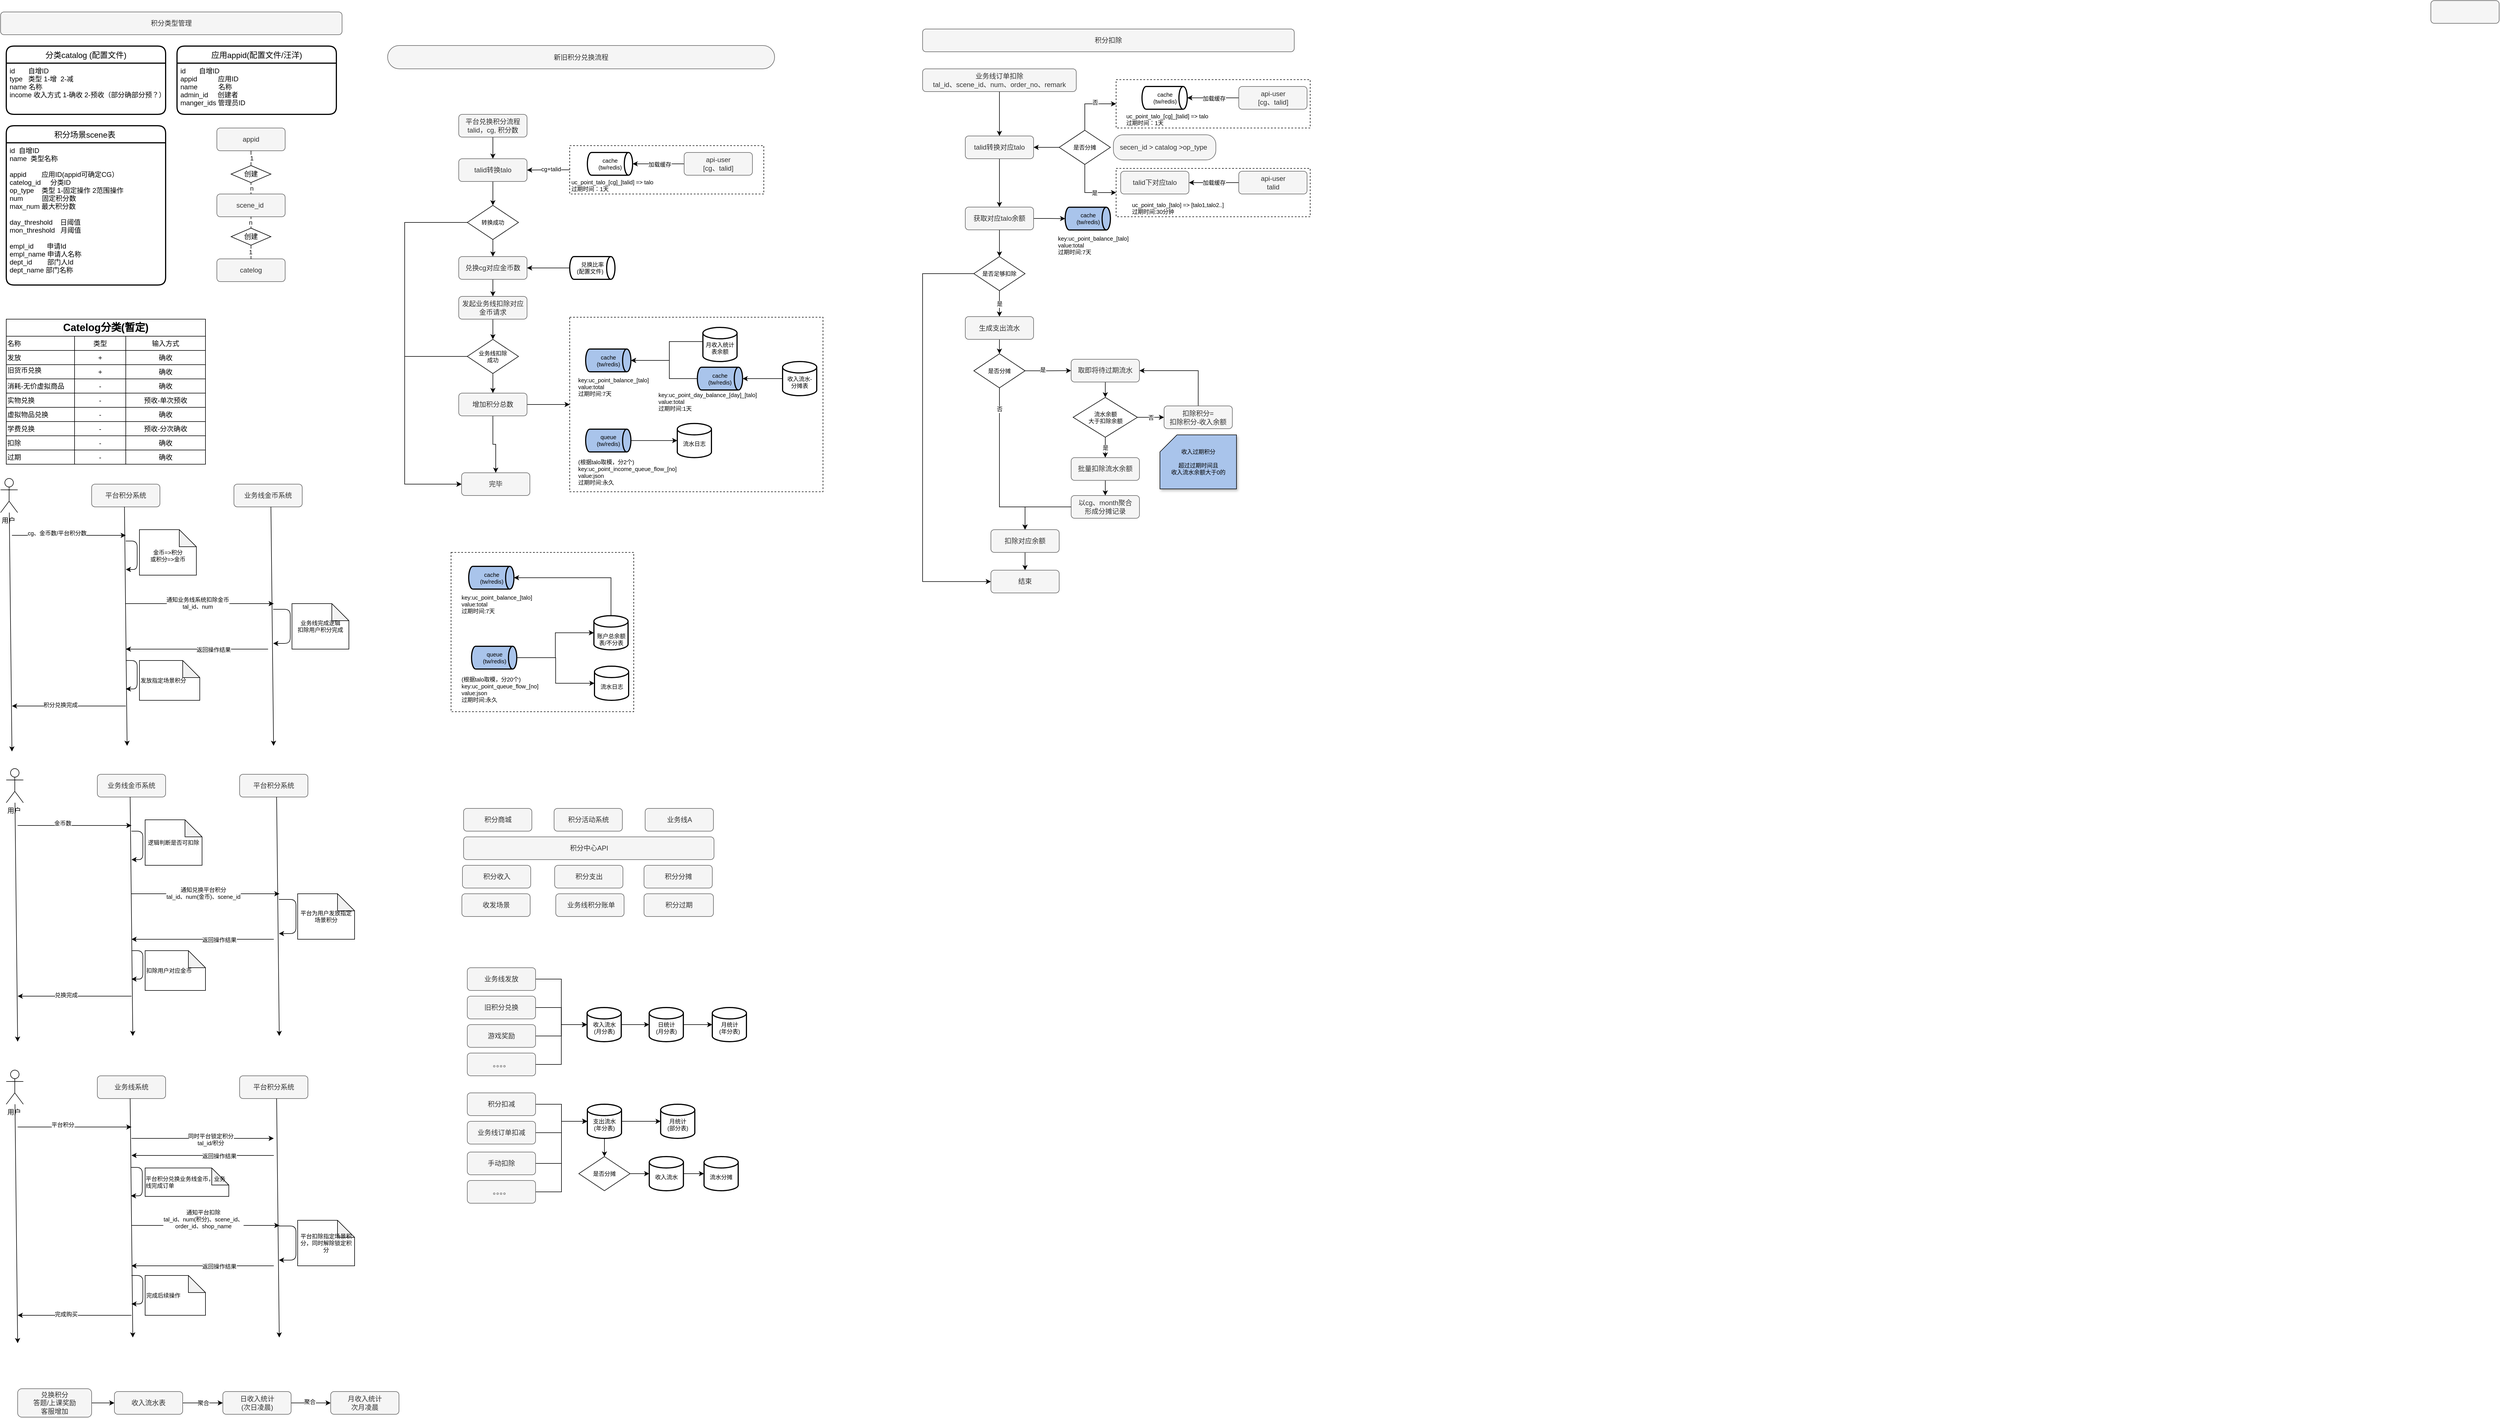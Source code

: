 <mxfile version="14.0.1" type="github">
  <diagram id="adaZDFtTdaTdH5FZkwva" name="第 1 页">
    <mxGraphModel dx="1276" dy="1697" grid="1" gridSize="10" guides="1" tooltips="1" connect="1" arrows="1" fold="1" page="1" pageScale="1" pageWidth="827" pageHeight="1169" math="0" shadow="0">
      <root>
        <mxCell id="0" />
        <mxCell id="1" parent="0" />
        <mxCell id="AnFC6immAzE9Fkh495sT-370" value="" style="rounded=0;whiteSpace=wrap;html=1;fontSize=10;align=center;dashed=1;" vertex="1" parent="1">
          <mxGeometry x="2000" y="-865" width="341" height="85" as="geometry" />
        </mxCell>
        <mxCell id="AnFC6immAzE9Fkh495sT-204" value="" style="rounded=0;whiteSpace=wrap;html=1;fontSize=10;align=center;dashed=1;" vertex="1" parent="1">
          <mxGeometry x="1040" y="-905" width="341" height="85" as="geometry" />
        </mxCell>
        <mxCell id="AnFC6immAzE9Fkh495sT-1" value="&lt;div&gt;&lt;span&gt;积分类型管理&lt;/span&gt;&lt;/div&gt;" style="rounded=1;whiteSpace=wrap;html=1;fillColor=#f5f5f5;strokeColor=#666666;fontColor=#333333;glass=0;sketch=0;" vertex="1" parent="1">
          <mxGeometry x="40" y="-1140" width="600" height="40" as="geometry" />
        </mxCell>
        <mxCell id="AnFC6immAzE9Fkh495sT-2" value="积分场景scene表 " style="swimlane;childLayout=stackLayout;horizontal=1;startSize=30;horizontalStack=0;rounded=1;fontSize=14;fontStyle=0;strokeWidth=2;resizeParent=0;resizeLast=1;shadow=0;dashed=0;align=center;" vertex="1" parent="1">
          <mxGeometry x="50" y="-940" width="280" height="280" as="geometry" />
        </mxCell>
        <mxCell id="AnFC6immAzE9Fkh495sT-3" value="id  自增ID&#xa;name  类型名称&#xa;&#xa;appid        应用ID(appid可确定CG）&#xa;catelog_id     分类ID&#xa;op_type    类型 1-固定操作 2范围操作&#xa;num          固定积分数&#xa;max_num 最大积分数&#xa;&#xa;day_threshold    日阈值&#xa;mon_threshold   月阈值&#xa;&#xa;empl_id       申请Id&#xa;empl_name 申请人名称&#xa;dept_id        部门人Id&#xa;dept_name 部门名称" style="align=left;strokeColor=none;fillColor=none;spacingLeft=4;fontSize=12;verticalAlign=top;resizable=0;rotatable=0;part=1;" vertex="1" parent="AnFC6immAzE9Fkh495sT-2">
          <mxGeometry y="30" width="280" height="250" as="geometry" />
        </mxCell>
        <mxCell id="AnFC6immAzE9Fkh495sT-5" value="分类catalog (配置文件)" style="swimlane;childLayout=stackLayout;horizontal=1;startSize=30;horizontalStack=0;rounded=1;fontSize=14;fontStyle=0;strokeWidth=2;resizeParent=0;resizeLast=1;shadow=0;dashed=0;align=center;" vertex="1" parent="1">
          <mxGeometry x="50" y="-1080" width="280" height="120" as="geometry" />
        </mxCell>
        <mxCell id="AnFC6immAzE9Fkh495sT-6" value="id       自增ID&#xa;type   类型 1-增  2-减&#xa;name 名称&#xa;income 收入方式 1-确收 2-预收（部分确部分预？）&#xa;&#xa;&#xa;&#xa;" style="align=left;strokeColor=none;fillColor=none;spacingLeft=4;fontSize=12;verticalAlign=top;resizable=0;rotatable=0;part=1;" vertex="1" parent="AnFC6immAzE9Fkh495sT-5">
          <mxGeometry y="30" width="280" height="90" as="geometry" />
        </mxCell>
        <mxCell id="AnFC6immAzE9Fkh495sT-10" value="应用appid(配置文件/汪洋)" style="swimlane;childLayout=stackLayout;horizontal=1;startSize=30;horizontalStack=0;rounded=1;fontSize=14;fontStyle=0;strokeWidth=2;resizeParent=0;resizeLast=1;shadow=0;dashed=0;align=center;" vertex="1" parent="1">
          <mxGeometry x="350" y="-1080" width="280" height="120" as="geometry" />
        </mxCell>
        <mxCell id="AnFC6immAzE9Fkh495sT-11" value="id       自增ID&#xa;appid           应用ID&#xa;name           名称&#xa;admin_id     创建者&#xa;manger_ids 管理员ID&#xa;&#xa;&#xa;&#xa;" style="align=left;strokeColor=none;fillColor=none;spacingLeft=4;fontSize=12;verticalAlign=top;resizable=0;rotatable=0;part=1;" vertex="1" parent="AnFC6immAzE9Fkh495sT-10">
          <mxGeometry y="30" width="280" height="90" as="geometry" />
        </mxCell>
        <mxCell id="AnFC6immAzE9Fkh495sT-13" value="scene_id&amp;nbsp;" style="rounded=1;whiteSpace=wrap;html=1;fillColor=#f5f5f5;strokeColor=#666666;fontColor=#333333;glass=0;sketch=0;" vertex="1" parent="1">
          <mxGeometry x="420" y="-820" width="120" height="40" as="geometry" />
        </mxCell>
        <mxCell id="AnFC6immAzE9Fkh495sT-14" value="catelog" style="rounded=1;whiteSpace=wrap;html=1;fillColor=#f5f5f5;strokeColor=#666666;fontColor=#333333;glass=0;sketch=0;verticalAlign=middle;" vertex="1" parent="1">
          <mxGeometry x="420" y="-706" width="120" height="40" as="geometry" />
        </mxCell>
        <mxCell id="AnFC6immAzE9Fkh495sT-16" value="appid" style="rounded=1;whiteSpace=wrap;html=1;fillColor=#f5f5f5;strokeColor=#666666;fontColor=#333333;glass=0;sketch=0;" vertex="1" parent="1">
          <mxGeometry x="420" y="-936" width="120" height="40" as="geometry" />
        </mxCell>
        <mxCell id="AnFC6immAzE9Fkh495sT-22" value="创建" style="rhombus;whiteSpace=wrap;html=1;" vertex="1" parent="1">
          <mxGeometry x="445" y="-870" width="70" height="30" as="geometry" />
        </mxCell>
        <mxCell id="AnFC6immAzE9Fkh495sT-25" value="" style="endArrow=none;html=1;entryX=0.5;entryY=1;entryDx=0;entryDy=0;exitX=0.5;exitY=0;exitDx=0;exitDy=0;" edge="1" parent="1" source="AnFC6immAzE9Fkh495sT-22" target="AnFC6immAzE9Fkh495sT-16">
          <mxGeometry width="50" height="50" relative="1" as="geometry">
            <mxPoint x="460" y="-820" as="sourcePoint" />
            <mxPoint x="510" y="-870" as="targetPoint" />
          </mxGeometry>
        </mxCell>
        <mxCell id="AnFC6immAzE9Fkh495sT-26" value="1" style="edgeLabel;html=1;align=center;verticalAlign=middle;resizable=0;points=[];" vertex="1" connectable="0" parent="AnFC6immAzE9Fkh495sT-25">
          <mxGeometry y="-1" relative="1" as="geometry">
            <mxPoint as="offset" />
          </mxGeometry>
        </mxCell>
        <mxCell id="AnFC6immAzE9Fkh495sT-27" value="" style="endArrow=none;html=1;entryX=0.5;entryY=1;entryDx=0;entryDy=0;exitX=0.5;exitY=0;exitDx=0;exitDy=0;" edge="1" parent="1" source="AnFC6immAzE9Fkh495sT-13" target="AnFC6immAzE9Fkh495sT-22">
          <mxGeometry width="50" height="50" relative="1" as="geometry">
            <mxPoint x="490" y="-860" as="sourcePoint" />
            <mxPoint x="490" y="-890" as="targetPoint" />
          </mxGeometry>
        </mxCell>
        <mxCell id="AnFC6immAzE9Fkh495sT-28" value="n" style="edgeLabel;html=1;align=center;verticalAlign=middle;resizable=0;points=[];" vertex="1" connectable="0" parent="AnFC6immAzE9Fkh495sT-27">
          <mxGeometry y="-1" relative="1" as="geometry">
            <mxPoint as="offset" />
          </mxGeometry>
        </mxCell>
        <mxCell id="AnFC6immAzE9Fkh495sT-29" value="创建" style="rhombus;whiteSpace=wrap;html=1;verticalAlign=middle;" vertex="1" parent="1">
          <mxGeometry x="445" y="-760" width="70" height="30" as="geometry" />
        </mxCell>
        <mxCell id="AnFC6immAzE9Fkh495sT-30" value="" style="endArrow=none;html=1;entryX=0.5;entryY=0;entryDx=0;entryDy=0;exitX=0.5;exitY=1;exitDx=0;exitDy=0;" edge="1" parent="1" source="AnFC6immAzE9Fkh495sT-13" target="AnFC6immAzE9Fkh495sT-29">
          <mxGeometry width="50" height="50" relative="1" as="geometry">
            <mxPoint x="490" y="-850" as="sourcePoint" />
            <mxPoint x="490" y="-890" as="targetPoint" />
          </mxGeometry>
        </mxCell>
        <mxCell id="AnFC6immAzE9Fkh495sT-31" value="n" style="edgeLabel;html=1;align=center;verticalAlign=middle;resizable=0;points=[];" vertex="1" connectable="0" parent="AnFC6immAzE9Fkh495sT-30">
          <mxGeometry y="-1" relative="1" as="geometry">
            <mxPoint as="offset" />
          </mxGeometry>
        </mxCell>
        <mxCell id="AnFC6immAzE9Fkh495sT-32" value="" style="endArrow=none;html=1;entryX=0.5;entryY=0;entryDx=0;entryDy=0;exitX=0.5;exitY=1;exitDx=0;exitDy=0;verticalAlign=middle;" edge="1" parent="1" source="AnFC6immAzE9Fkh495sT-29" target="AnFC6immAzE9Fkh495sT-14">
          <mxGeometry width="50" height="50" relative="1" as="geometry">
            <mxPoint x="479.5" y="-682" as="sourcePoint" />
            <mxPoint x="479.5" y="-636" as="targetPoint" />
          </mxGeometry>
        </mxCell>
        <mxCell id="AnFC6immAzE9Fkh495sT-33" value="1" style="edgeLabel;html=1;align=center;verticalAlign=middle;resizable=0;points=[];" vertex="1" connectable="0" parent="AnFC6immAzE9Fkh495sT-32">
          <mxGeometry y="-1" relative="1" as="geometry">
            <mxPoint as="offset" />
          </mxGeometry>
        </mxCell>
        <mxCell id="AnFC6immAzE9Fkh495sT-37" value="&lt;h1&gt;&lt;br&gt;&lt;/h1&gt;&lt;div&gt;&lt;div&gt;&lt;br&gt;&lt;/div&gt;&lt;div&gt;&lt;br&gt;&lt;/div&gt;&lt;/div&gt;&lt;div&gt;&lt;br&gt;&lt;/div&gt;" style="text;html=1;strokeColor=none;fillColor=none;spacing=5;spacingTop=-20;whiteSpace=wrap;overflow=hidden;rounded=0;" vertex="1" parent="1">
          <mxGeometry x="100" y="-635" width="590" height="250" as="geometry" />
        </mxCell>
        <mxCell id="AnFC6immAzE9Fkh495sT-49" value="&lt;h1 style=&quot;color: rgb(0 , 0 , 0) ; font-family: &amp;#34;helvetica&amp;#34; ; font-style: normal ; letter-spacing: normal ; text-align: left ; text-indent: 0px ; text-transform: none ; word-spacing: 0px ; background-color: rgb(248 , 249 , 250) ; font-size: 18px&quot;&gt;Catelog分类(暂定)&lt;/h1&gt;" style="shape=table;html=1;whiteSpace=wrap;startSize=30;container=1;collapsible=0;childLayout=tableLayout;fontStyle=1;align=center;" vertex="1" parent="1">
          <mxGeometry x="50" y="-600" width="350" height="255" as="geometry" />
        </mxCell>
        <mxCell id="AnFC6immAzE9Fkh495sT-83" style="shape=partialRectangle;html=1;whiteSpace=wrap;collapsible=0;dropTarget=0;pointerEvents=0;fillColor=none;top=0;left=0;bottom=0;right=0;points=[[0,0.5],[1,0.5]];portConstraint=eastwest;" vertex="1" parent="AnFC6immAzE9Fkh495sT-49">
          <mxGeometry y="30" width="350" height="25" as="geometry" />
        </mxCell>
        <mxCell id="AnFC6immAzE9Fkh495sT-84" value="名称" style="shape=partialRectangle;html=1;whiteSpace=wrap;connectable=0;fillColor=none;top=0;left=0;bottom=0;right=0;overflow=hidden;align=left;" vertex="1" parent="AnFC6immAzE9Fkh495sT-83">
          <mxGeometry width="120" height="25" as="geometry" />
        </mxCell>
        <mxCell id="AnFC6immAzE9Fkh495sT-85" value="类型" style="shape=partialRectangle;html=1;whiteSpace=wrap;connectable=0;fillColor=none;top=0;left=0;bottom=0;right=0;overflow=hidden;" vertex="1" parent="AnFC6immAzE9Fkh495sT-83">
          <mxGeometry x="120" width="90" height="25" as="geometry" />
        </mxCell>
        <mxCell id="AnFC6immAzE9Fkh495sT-86" value="输入方式" style="shape=partialRectangle;html=1;whiteSpace=wrap;connectable=0;fillColor=none;top=0;left=0;bottom=0;right=0;overflow=hidden;" vertex="1" parent="AnFC6immAzE9Fkh495sT-83">
          <mxGeometry x="210" width="140" height="25" as="geometry" />
        </mxCell>
        <mxCell id="AnFC6immAzE9Fkh495sT-50" value="" style="shape=partialRectangle;html=1;whiteSpace=wrap;collapsible=0;dropTarget=0;pointerEvents=0;fillColor=none;top=0;left=0;bottom=0;right=0;points=[[0,0.5],[1,0.5]];portConstraint=eastwest;" vertex="1" parent="AnFC6immAzE9Fkh495sT-49">
          <mxGeometry y="55" width="350" height="25" as="geometry" />
        </mxCell>
        <mxCell id="AnFC6immAzE9Fkh495sT-51" value="&lt;div&gt;发放&lt;/div&gt;" style="shape=partialRectangle;html=1;whiteSpace=wrap;connectable=0;fillColor=none;top=0;left=0;bottom=0;right=0;overflow=hidden;align=left;" vertex="1" parent="AnFC6immAzE9Fkh495sT-50">
          <mxGeometry width="120" height="25" as="geometry" />
        </mxCell>
        <mxCell id="AnFC6immAzE9Fkh495sT-52" value="+" style="shape=partialRectangle;html=1;whiteSpace=wrap;connectable=0;fillColor=none;top=0;left=0;bottom=0;right=0;overflow=hidden;" vertex="1" parent="AnFC6immAzE9Fkh495sT-50">
          <mxGeometry x="120" width="90" height="25" as="geometry" />
        </mxCell>
        <mxCell id="AnFC6immAzE9Fkh495sT-53" value="确收" style="shape=partialRectangle;html=1;whiteSpace=wrap;connectable=0;fillColor=none;top=0;left=0;bottom=0;right=0;overflow=hidden;" vertex="1" parent="AnFC6immAzE9Fkh495sT-50">
          <mxGeometry x="210" width="140" height="25" as="geometry" />
        </mxCell>
        <mxCell id="AnFC6immAzE9Fkh495sT-54" value="" style="shape=partialRectangle;html=1;whiteSpace=wrap;collapsible=0;dropTarget=0;pointerEvents=0;fillColor=none;top=0;left=0;bottom=0;right=0;points=[[0,0.5],[1,0.5]];portConstraint=eastwest;" vertex="1" parent="AnFC6immAzE9Fkh495sT-49">
          <mxGeometry y="80" width="350" height="25" as="geometry" />
        </mxCell>
        <mxCell id="AnFC6immAzE9Fkh495sT-55" value="&lt;div&gt;旧货币兑换&lt;/div&gt;&lt;div&gt;&lt;br&gt;&lt;/div&gt;" style="shape=partialRectangle;html=1;whiteSpace=wrap;connectable=0;fillColor=none;top=0;left=0;bottom=0;right=0;overflow=hidden;align=left;" vertex="1" parent="AnFC6immAzE9Fkh495sT-54">
          <mxGeometry width="120" height="25" as="geometry" />
        </mxCell>
        <mxCell id="AnFC6immAzE9Fkh495sT-56" value="+" style="shape=partialRectangle;html=1;whiteSpace=wrap;connectable=0;fillColor=none;top=0;left=0;bottom=0;right=0;overflow=hidden;" vertex="1" parent="AnFC6immAzE9Fkh495sT-54">
          <mxGeometry x="120" width="90" height="25" as="geometry" />
        </mxCell>
        <mxCell id="AnFC6immAzE9Fkh495sT-57" value="&lt;span&gt;确收&lt;/span&gt;" style="shape=partialRectangle;html=1;whiteSpace=wrap;connectable=0;fillColor=none;top=0;left=0;bottom=0;right=0;overflow=hidden;" vertex="1" parent="AnFC6immAzE9Fkh495sT-54">
          <mxGeometry x="210" width="140" height="25" as="geometry" />
        </mxCell>
        <mxCell id="AnFC6immAzE9Fkh495sT-58" value="" style="shape=partialRectangle;html=1;whiteSpace=wrap;collapsible=0;dropTarget=0;pointerEvents=0;fillColor=none;top=0;left=0;bottom=0;right=0;points=[[0,0.5],[1,0.5]];portConstraint=eastwest;" vertex="1" parent="AnFC6immAzE9Fkh495sT-49">
          <mxGeometry y="105" width="350" height="25" as="geometry" />
        </mxCell>
        <mxCell id="AnFC6immAzE9Fkh495sT-59" value="&lt;span&gt;消耗-&lt;/span&gt;&lt;span&gt;无价虚拟商品&lt;br&gt;&lt;/span&gt;" style="shape=partialRectangle;html=1;whiteSpace=wrap;connectable=0;fillColor=none;top=0;left=0;bottom=0;right=0;overflow=hidden;align=left;" vertex="1" parent="AnFC6immAzE9Fkh495sT-58">
          <mxGeometry width="120" height="25" as="geometry" />
        </mxCell>
        <mxCell id="AnFC6immAzE9Fkh495sT-60" value="&lt;div style=&quot;text-align: left&quot;&gt;-&lt;/div&gt;" style="shape=partialRectangle;html=1;whiteSpace=wrap;connectable=0;fillColor=none;top=0;left=0;bottom=0;right=0;overflow=hidden;" vertex="1" parent="AnFC6immAzE9Fkh495sT-58">
          <mxGeometry x="120" width="90" height="25" as="geometry" />
        </mxCell>
        <mxCell id="AnFC6immAzE9Fkh495sT-61" value="&lt;span&gt;确收&lt;/span&gt;" style="shape=partialRectangle;html=1;whiteSpace=wrap;connectable=0;fillColor=none;top=0;left=0;bottom=0;right=0;overflow=hidden;" vertex="1" parent="AnFC6immAzE9Fkh495sT-58">
          <mxGeometry x="210" width="140" height="25" as="geometry" />
        </mxCell>
        <mxCell id="AnFC6immAzE9Fkh495sT-62" style="shape=partialRectangle;html=1;whiteSpace=wrap;collapsible=0;dropTarget=0;pointerEvents=0;fillColor=none;top=0;left=0;bottom=0;right=0;points=[[0,0.5],[1,0.5]];portConstraint=eastwest;" vertex="1" parent="AnFC6immAzE9Fkh495sT-49">
          <mxGeometry y="130" width="350" height="25" as="geometry" />
        </mxCell>
        <mxCell id="AnFC6immAzE9Fkh495sT-63" value="&lt;div style=&quot;&quot;&gt;实物兑换&lt;/div&gt;" style="shape=partialRectangle;html=1;whiteSpace=wrap;connectable=0;fillColor=none;top=0;left=0;bottom=0;right=0;overflow=hidden;align=left;" vertex="1" parent="AnFC6immAzE9Fkh495sT-62">
          <mxGeometry width="120" height="25" as="geometry" />
        </mxCell>
        <mxCell id="AnFC6immAzE9Fkh495sT-64" value="-" style="shape=partialRectangle;html=1;whiteSpace=wrap;connectable=0;fillColor=none;top=0;left=0;bottom=0;right=0;overflow=hidden;" vertex="1" parent="AnFC6immAzE9Fkh495sT-62">
          <mxGeometry x="120" width="90" height="25" as="geometry" />
        </mxCell>
        <mxCell id="AnFC6immAzE9Fkh495sT-65" value="预收-单次预收" style="shape=partialRectangle;html=1;whiteSpace=wrap;connectable=0;fillColor=none;top=0;left=0;bottom=0;right=0;overflow=hidden;" vertex="1" parent="AnFC6immAzE9Fkh495sT-62">
          <mxGeometry x="210" width="140" height="25" as="geometry" />
        </mxCell>
        <mxCell id="AnFC6immAzE9Fkh495sT-66" style="shape=partialRectangle;html=1;whiteSpace=wrap;collapsible=0;dropTarget=0;pointerEvents=0;fillColor=none;top=0;left=0;bottom=0;right=0;points=[[0,0.5],[1,0.5]];portConstraint=eastwest;" vertex="1" parent="AnFC6immAzE9Fkh495sT-49">
          <mxGeometry y="155" width="350" height="25" as="geometry" />
        </mxCell>
        <mxCell id="AnFC6immAzE9Fkh495sT-67" value="&lt;div style=&quot;&quot;&gt;虚拟物品兑换&lt;/div&gt;" style="shape=partialRectangle;html=1;whiteSpace=wrap;connectable=0;fillColor=none;top=0;left=0;bottom=0;right=0;overflow=hidden;align=left;" vertex="1" parent="AnFC6immAzE9Fkh495sT-66">
          <mxGeometry width="120" height="25" as="geometry" />
        </mxCell>
        <mxCell id="AnFC6immAzE9Fkh495sT-68" value="-" style="shape=partialRectangle;html=1;whiteSpace=wrap;connectable=0;fillColor=none;top=0;left=0;bottom=0;right=0;overflow=hidden;" vertex="1" parent="AnFC6immAzE9Fkh495sT-66">
          <mxGeometry x="120" width="90" height="25" as="geometry" />
        </mxCell>
        <mxCell id="AnFC6immAzE9Fkh495sT-69" value="确收" style="shape=partialRectangle;html=1;whiteSpace=wrap;connectable=0;fillColor=none;top=0;left=0;bottom=0;right=0;overflow=hidden;" vertex="1" parent="AnFC6immAzE9Fkh495sT-66">
          <mxGeometry x="210" width="140" height="25" as="geometry" />
        </mxCell>
        <mxCell id="AnFC6immAzE9Fkh495sT-70" style="shape=partialRectangle;html=1;whiteSpace=wrap;collapsible=0;dropTarget=0;pointerEvents=0;fillColor=none;top=0;left=0;bottom=0;right=0;points=[[0,0.5],[1,0.5]];portConstraint=eastwest;" vertex="1" parent="AnFC6immAzE9Fkh495sT-49">
          <mxGeometry y="180" width="350" height="25" as="geometry" />
        </mxCell>
        <mxCell id="AnFC6immAzE9Fkh495sT-71" value="&lt;div&gt;学费兑换&lt;/div&gt;" style="shape=partialRectangle;html=1;whiteSpace=wrap;connectable=0;fillColor=none;top=0;left=0;bottom=0;right=0;overflow=hidden;align=left;" vertex="1" parent="AnFC6immAzE9Fkh495sT-70">
          <mxGeometry width="120" height="25" as="geometry" />
        </mxCell>
        <mxCell id="AnFC6immAzE9Fkh495sT-72" value="-" style="shape=partialRectangle;html=1;whiteSpace=wrap;connectable=0;fillColor=none;top=0;left=0;bottom=0;right=0;overflow=hidden;" vertex="1" parent="AnFC6immAzE9Fkh495sT-70">
          <mxGeometry x="120" width="90" height="25" as="geometry" />
        </mxCell>
        <mxCell id="AnFC6immAzE9Fkh495sT-73" value="&lt;span style=&quot;text-align: left&quot;&gt;预收-&lt;/span&gt;&lt;span&gt;分次确收&lt;/span&gt;&lt;span style=&quot;text-align: left&quot;&gt;&lt;br&gt;&lt;/span&gt;" style="shape=partialRectangle;html=1;whiteSpace=wrap;connectable=0;fillColor=none;top=0;left=0;bottom=0;right=0;overflow=hidden;" vertex="1" parent="AnFC6immAzE9Fkh495sT-70">
          <mxGeometry x="210" width="140" height="25" as="geometry" />
        </mxCell>
        <mxCell id="AnFC6immAzE9Fkh495sT-75" style="shape=partialRectangle;html=1;whiteSpace=wrap;collapsible=0;dropTarget=0;pointerEvents=0;fillColor=none;top=0;left=0;bottom=0;right=0;points=[[0,0.5],[1,0.5]];portConstraint=eastwest;" vertex="1" parent="AnFC6immAzE9Fkh495sT-49">
          <mxGeometry y="205" width="350" height="25" as="geometry" />
        </mxCell>
        <mxCell id="AnFC6immAzE9Fkh495sT-76" value="&lt;span style=&quot;&quot;&gt;扣除&lt;/span&gt;" style="shape=partialRectangle;html=1;whiteSpace=wrap;connectable=0;fillColor=none;top=0;left=0;bottom=0;right=0;overflow=hidden;align=left;" vertex="1" parent="AnFC6immAzE9Fkh495sT-75">
          <mxGeometry width="120" height="25" as="geometry" />
        </mxCell>
        <mxCell id="AnFC6immAzE9Fkh495sT-77" value="-" style="shape=partialRectangle;html=1;whiteSpace=wrap;connectable=0;fillColor=none;top=0;left=0;bottom=0;right=0;overflow=hidden;" vertex="1" parent="AnFC6immAzE9Fkh495sT-75">
          <mxGeometry x="120" width="90" height="25" as="geometry" />
        </mxCell>
        <mxCell id="AnFC6immAzE9Fkh495sT-78" value="确收" style="shape=partialRectangle;html=1;whiteSpace=wrap;connectable=0;fillColor=none;top=0;left=0;bottom=0;right=0;overflow=hidden;" vertex="1" parent="AnFC6immAzE9Fkh495sT-75">
          <mxGeometry x="210" width="140" height="25" as="geometry" />
        </mxCell>
        <mxCell id="AnFC6immAzE9Fkh495sT-79" style="shape=partialRectangle;html=1;whiteSpace=wrap;collapsible=0;dropTarget=0;pointerEvents=0;fillColor=none;top=0;left=0;bottom=0;right=0;points=[[0,0.5],[1,0.5]];portConstraint=eastwest;" vertex="1" parent="AnFC6immAzE9Fkh495sT-49">
          <mxGeometry y="230" width="350" height="25" as="geometry" />
        </mxCell>
        <mxCell id="AnFC6immAzE9Fkh495sT-80" value="&lt;span style=&quot;&quot;&gt;过期&lt;/span&gt;" style="shape=partialRectangle;html=1;whiteSpace=wrap;connectable=0;fillColor=none;top=0;left=0;bottom=0;right=0;overflow=hidden;align=left;" vertex="1" parent="AnFC6immAzE9Fkh495sT-79">
          <mxGeometry width="120" height="25" as="geometry" />
        </mxCell>
        <mxCell id="AnFC6immAzE9Fkh495sT-81" value="-" style="shape=partialRectangle;html=1;whiteSpace=wrap;connectable=0;fillColor=none;top=0;left=0;bottom=0;right=0;overflow=hidden;" vertex="1" parent="AnFC6immAzE9Fkh495sT-79">
          <mxGeometry x="120" width="90" height="25" as="geometry" />
        </mxCell>
        <mxCell id="AnFC6immAzE9Fkh495sT-82" value="确收" style="shape=partialRectangle;html=1;whiteSpace=wrap;connectable=0;fillColor=none;top=0;left=0;bottom=0;right=0;overflow=hidden;" vertex="1" parent="AnFC6immAzE9Fkh495sT-79">
          <mxGeometry x="210" width="140" height="25" as="geometry" />
        </mxCell>
        <mxCell id="AnFC6immAzE9Fkh495sT-87" value="用户" style="shape=umlActor;verticalLabelPosition=bottom;verticalAlign=top;html=1;outlineConnect=0;align=left;" vertex="1" parent="1">
          <mxGeometry x="40" y="-320" width="30" height="60" as="geometry" />
        </mxCell>
        <mxCell id="AnFC6immAzE9Fkh495sT-88" value="平台积分系统" style="rounded=1;whiteSpace=wrap;html=1;fillColor=#f5f5f5;strokeColor=#666666;fontColor=#333333;glass=0;sketch=0;align=center;" vertex="1" parent="1">
          <mxGeometry x="200" y="-310" width="120" height="40" as="geometry" />
        </mxCell>
        <mxCell id="AnFC6immAzE9Fkh495sT-89" value="业务线金币系统" style="rounded=1;whiteSpace=wrap;html=1;fillColor=#f5f5f5;strokeColor=#666666;fontColor=#333333;glass=0;sketch=0;align=center;" vertex="1" parent="1">
          <mxGeometry x="450" y="-310" width="120" height="40" as="geometry" />
        </mxCell>
        <mxCell id="AnFC6immAzE9Fkh495sT-90" value="" style="endArrow=classic;html=1;" edge="1" parent="1" source="AnFC6immAzE9Fkh495sT-87">
          <mxGeometry width="50" height="50" relative="1" as="geometry">
            <mxPoint x="50" y="-150" as="sourcePoint" />
            <mxPoint x="60" y="160" as="targetPoint" />
          </mxGeometry>
        </mxCell>
        <mxCell id="AnFC6immAzE9Fkh495sT-92" value="" style="endArrow=classic;html=1;" edge="1" parent="1">
          <mxGeometry width="50" height="50" relative="1" as="geometry">
            <mxPoint x="257.663" y="-270" as="sourcePoint" />
            <mxPoint x="262.33" y="150" as="targetPoint" />
          </mxGeometry>
        </mxCell>
        <mxCell id="AnFC6immAzE9Fkh495sT-93" value="" style="endArrow=classic;html=1;" edge="1" parent="1">
          <mxGeometry width="50" height="50" relative="1" as="geometry">
            <mxPoint x="515.003" y="-270" as="sourcePoint" />
            <mxPoint x="519.67" y="150" as="targetPoint" />
          </mxGeometry>
        </mxCell>
        <mxCell id="AnFC6immAzE9Fkh495sT-94" value="" style="endArrow=classic;html=1;" edge="1" parent="1">
          <mxGeometry width="50" height="50" relative="1" as="geometry">
            <mxPoint x="60" y="-220" as="sourcePoint" />
            <mxPoint x="260" y="-220" as="targetPoint" />
          </mxGeometry>
        </mxCell>
        <mxCell id="AnFC6immAzE9Fkh495sT-95" value="&lt;font style=&quot;font-size: 10px&quot;&gt;cg、金币数/平台积分数&lt;/font&gt;" style="edgeLabel;html=1;align=center;verticalAlign=middle;resizable=0;points=[];" vertex="1" connectable="0" parent="AnFC6immAzE9Fkh495sT-94">
          <mxGeometry x="-0.21" y="4" relative="1" as="geometry">
            <mxPoint as="offset" />
          </mxGeometry>
        </mxCell>
        <mxCell id="AnFC6immAzE9Fkh495sT-97" value="" style="endArrow=classic;html=1;" edge="1" parent="1">
          <mxGeometry width="50" height="50" relative="1" as="geometry">
            <mxPoint x="260" y="-210" as="sourcePoint" />
            <mxPoint x="260" y="-160" as="targetPoint" />
            <Array as="points">
              <mxPoint x="280" y="-210" />
              <mxPoint x="280" y="-160" />
            </Array>
          </mxGeometry>
        </mxCell>
        <mxCell id="AnFC6immAzE9Fkh495sT-99" value="" style="endArrow=classic;html=1;fontSize=10;" edge="1" parent="1">
          <mxGeometry width="50" height="50" relative="1" as="geometry">
            <mxPoint x="260" y="-100" as="sourcePoint" />
            <mxPoint x="520" y="-100" as="targetPoint" />
          </mxGeometry>
        </mxCell>
        <mxCell id="AnFC6immAzE9Fkh495sT-101" value="通知业务线系统扣除金币&lt;br&gt;tal_id、num" style="edgeLabel;html=1;align=center;verticalAlign=middle;resizable=0;points=[];fontSize=10;" vertex="1" connectable="0" parent="AnFC6immAzE9Fkh495sT-99">
          <mxGeometry x="-0.034" y="1" relative="1" as="geometry">
            <mxPoint as="offset" />
          </mxGeometry>
        </mxCell>
        <mxCell id="AnFC6immAzE9Fkh495sT-100" value="&lt;br style=&quot;text-align: left&quot;&gt;&lt;font style=&quot;text-align: left&quot;&gt;金币=&amp;gt;积分&lt;br&gt;或积分=&amp;gt;金币&lt;/font&gt;" style="shape=note;whiteSpace=wrap;html=1;backgroundOutline=1;darkOpacity=0.05;fontSize=10;align=center;" vertex="1" parent="1">
          <mxGeometry x="284" y="-230" width="100" height="80" as="geometry" />
        </mxCell>
        <mxCell id="AnFC6immAzE9Fkh495sT-106" value="" style="endArrow=classic;html=1;fontSize=10;" edge="1" parent="1">
          <mxGeometry width="50" height="50" relative="1" as="geometry">
            <mxPoint x="519" y="-90" as="sourcePoint" />
            <mxPoint x="519" y="-30" as="targetPoint" />
            <Array as="points">
              <mxPoint x="549" y="-90" />
              <mxPoint x="549" y="-30" />
            </Array>
          </mxGeometry>
        </mxCell>
        <mxCell id="AnFC6immAzE9Fkh495sT-107" value="业务线完成逻辑&lt;br&gt;&lt;div style=&quot;text-align: left&quot;&gt;&lt;span&gt;扣除用户积分完成&lt;/span&gt;&lt;/div&gt;" style="shape=note;whiteSpace=wrap;html=1;backgroundOutline=1;darkOpacity=0.05;fontSize=10;align=center;" vertex="1" parent="1">
          <mxGeometry x="552" y="-100" width="100" height="80" as="geometry" />
        </mxCell>
        <mxCell id="AnFC6immAzE9Fkh495sT-109" value="" style="endArrow=classic;html=1;fontSize=10;" edge="1" parent="1">
          <mxGeometry width="50" height="50" relative="1" as="geometry">
            <mxPoint x="510" y="-20" as="sourcePoint" />
            <mxPoint x="260" y="-20" as="targetPoint" />
          </mxGeometry>
        </mxCell>
        <mxCell id="AnFC6immAzE9Fkh495sT-112" value="返回操作结果" style="edgeLabel;html=1;align=center;verticalAlign=middle;resizable=0;points=[];fontSize=10;" vertex="1" connectable="0" parent="AnFC6immAzE9Fkh495sT-109">
          <mxGeometry x="-0.233" y="1" relative="1" as="geometry">
            <mxPoint as="offset" />
          </mxGeometry>
        </mxCell>
        <mxCell id="AnFC6immAzE9Fkh495sT-110" value="" style="endArrow=classic;html=1;" edge="1" parent="1">
          <mxGeometry width="50" height="50" relative="1" as="geometry">
            <mxPoint x="260" as="sourcePoint" />
            <mxPoint x="260" y="50" as="targetPoint" />
            <Array as="points">
              <mxPoint x="280" />
              <mxPoint x="280" y="50" />
            </Array>
          </mxGeometry>
        </mxCell>
        <mxCell id="AnFC6immAzE9Fkh495sT-111" value="发放指定场景积分" style="shape=note;whiteSpace=wrap;html=1;backgroundOutline=1;darkOpacity=0.05;fontSize=10;align=left;" vertex="1" parent="1">
          <mxGeometry x="284" width="106" height="70" as="geometry" />
        </mxCell>
        <mxCell id="AnFC6immAzE9Fkh495sT-113" value="" style="endArrow=classic;html=1;fontSize=10;" edge="1" parent="1">
          <mxGeometry width="50" height="50" relative="1" as="geometry">
            <mxPoint x="260" y="80" as="sourcePoint" />
            <mxPoint x="60" y="80" as="targetPoint" />
            <Array as="points" />
          </mxGeometry>
        </mxCell>
        <mxCell id="AnFC6immAzE9Fkh495sT-114" value="积分兑换完成" style="edgeLabel;html=1;align=center;verticalAlign=middle;resizable=0;points=[];fontSize=10;" vertex="1" connectable="0" parent="AnFC6immAzE9Fkh495sT-113">
          <mxGeometry x="0.157" y="-2" relative="1" as="geometry">
            <mxPoint as="offset" />
          </mxGeometry>
        </mxCell>
        <mxCell id="AnFC6immAzE9Fkh495sT-115" value="用户" style="shape=umlActor;verticalLabelPosition=bottom;verticalAlign=top;html=1;outlineConnect=0;align=left;" vertex="1" parent="1">
          <mxGeometry x="50" y="190" width="30" height="60" as="geometry" />
        </mxCell>
        <mxCell id="AnFC6immAzE9Fkh495sT-116" value="业务线金币系统" style="rounded=1;whiteSpace=wrap;html=1;fillColor=#f5f5f5;strokeColor=#666666;fontColor=#333333;glass=0;sketch=0;align=center;" vertex="1" parent="1">
          <mxGeometry x="210" y="200" width="120" height="40" as="geometry" />
        </mxCell>
        <mxCell id="AnFC6immAzE9Fkh495sT-117" value="&lt;span&gt;平台积分系统&lt;/span&gt;" style="rounded=1;whiteSpace=wrap;html=1;fillColor=#f5f5f5;strokeColor=#666666;fontColor=#333333;glass=0;sketch=0;align=center;" vertex="1" parent="1">
          <mxGeometry x="460" y="200" width="120" height="40" as="geometry" />
        </mxCell>
        <mxCell id="AnFC6immAzE9Fkh495sT-118" value="" style="endArrow=classic;html=1;" edge="1" parent="1" source="AnFC6immAzE9Fkh495sT-115">
          <mxGeometry width="50" height="50" relative="1" as="geometry">
            <mxPoint x="60" y="360" as="sourcePoint" />
            <mxPoint x="70" y="670" as="targetPoint" />
          </mxGeometry>
        </mxCell>
        <mxCell id="AnFC6immAzE9Fkh495sT-119" value="" style="endArrow=classic;html=1;" edge="1" parent="1">
          <mxGeometry width="50" height="50" relative="1" as="geometry">
            <mxPoint x="267.663" y="240" as="sourcePoint" />
            <mxPoint x="272.33" y="660" as="targetPoint" />
          </mxGeometry>
        </mxCell>
        <mxCell id="AnFC6immAzE9Fkh495sT-120" value="" style="endArrow=classic;html=1;" edge="1" parent="1">
          <mxGeometry width="50" height="50" relative="1" as="geometry">
            <mxPoint x="525.003" y="240" as="sourcePoint" />
            <mxPoint x="529.67" y="660" as="targetPoint" />
          </mxGeometry>
        </mxCell>
        <mxCell id="AnFC6immAzE9Fkh495sT-121" value="" style="endArrow=classic;html=1;" edge="1" parent="1">
          <mxGeometry width="50" height="50" relative="1" as="geometry">
            <mxPoint x="70" y="290" as="sourcePoint" />
            <mxPoint x="270" y="290" as="targetPoint" />
          </mxGeometry>
        </mxCell>
        <mxCell id="AnFC6immAzE9Fkh495sT-122" value="&lt;font style=&quot;font-size: 10px&quot;&gt;金币数&lt;/font&gt;" style="edgeLabel;html=1;align=center;verticalAlign=middle;resizable=0;points=[];" vertex="1" connectable="0" parent="AnFC6immAzE9Fkh495sT-121">
          <mxGeometry x="-0.21" y="4" relative="1" as="geometry">
            <mxPoint as="offset" />
          </mxGeometry>
        </mxCell>
        <mxCell id="AnFC6immAzE9Fkh495sT-123" value="" style="endArrow=classic;html=1;" edge="1" parent="1">
          <mxGeometry width="50" height="50" relative="1" as="geometry">
            <mxPoint x="270" y="300" as="sourcePoint" />
            <mxPoint x="270" y="350" as="targetPoint" />
            <Array as="points">
              <mxPoint x="290" y="300" />
              <mxPoint x="290" y="350" />
            </Array>
          </mxGeometry>
        </mxCell>
        <mxCell id="AnFC6immAzE9Fkh495sT-124" value="" style="endArrow=classic;html=1;fontSize=10;" edge="1" parent="1">
          <mxGeometry width="50" height="50" relative="1" as="geometry">
            <mxPoint x="270" y="410" as="sourcePoint" />
            <mxPoint x="530" y="410" as="targetPoint" />
          </mxGeometry>
        </mxCell>
        <mxCell id="AnFC6immAzE9Fkh495sT-125" value="通知兑换平台积分&lt;br&gt;tal_id、num(金币)、scene_id" style="edgeLabel;html=1;align=center;verticalAlign=middle;resizable=0;points=[];fontSize=10;" vertex="1" connectable="0" parent="AnFC6immAzE9Fkh495sT-124">
          <mxGeometry x="-0.034" y="1" relative="1" as="geometry">
            <mxPoint as="offset" />
          </mxGeometry>
        </mxCell>
        <mxCell id="AnFC6immAzE9Fkh495sT-126" value="逻辑判断是否可扣除" style="shape=note;whiteSpace=wrap;html=1;backgroundOutline=1;darkOpacity=0.05;fontSize=10;align=center;" vertex="1" parent="1">
          <mxGeometry x="294" y="280" width="100" height="80" as="geometry" />
        </mxCell>
        <mxCell id="AnFC6immAzE9Fkh495sT-127" value="" style="endArrow=classic;html=1;fontSize=10;" edge="1" parent="1">
          <mxGeometry width="50" height="50" relative="1" as="geometry">
            <mxPoint x="529" y="420" as="sourcePoint" />
            <mxPoint x="529" y="480" as="targetPoint" />
            <Array as="points">
              <mxPoint x="559" y="420" />
              <mxPoint x="559" y="480" />
            </Array>
          </mxGeometry>
        </mxCell>
        <mxCell id="AnFC6immAzE9Fkh495sT-128" value="平台为用户发放指定场景积分" style="shape=note;whiteSpace=wrap;html=1;backgroundOutline=1;darkOpacity=0.05;fontSize=10;align=center;" vertex="1" parent="1">
          <mxGeometry x="562" y="410" width="100" height="80" as="geometry" />
        </mxCell>
        <mxCell id="AnFC6immAzE9Fkh495sT-129" value="" style="endArrow=classic;html=1;fontSize=10;" edge="1" parent="1">
          <mxGeometry width="50" height="50" relative="1" as="geometry">
            <mxPoint x="520" y="490" as="sourcePoint" />
            <mxPoint x="270" y="490" as="targetPoint" />
          </mxGeometry>
        </mxCell>
        <mxCell id="AnFC6immAzE9Fkh495sT-130" value="返回操作结果" style="edgeLabel;html=1;align=center;verticalAlign=middle;resizable=0;points=[];fontSize=10;" vertex="1" connectable="0" parent="AnFC6immAzE9Fkh495sT-129">
          <mxGeometry x="-0.233" y="1" relative="1" as="geometry">
            <mxPoint as="offset" />
          </mxGeometry>
        </mxCell>
        <mxCell id="AnFC6immAzE9Fkh495sT-131" value="" style="endArrow=classic;html=1;" edge="1" parent="1">
          <mxGeometry width="50" height="50" relative="1" as="geometry">
            <mxPoint x="270" y="510" as="sourcePoint" />
            <mxPoint x="270" y="560" as="targetPoint" />
            <Array as="points">
              <mxPoint x="290" y="510" />
              <mxPoint x="290" y="560" />
            </Array>
          </mxGeometry>
        </mxCell>
        <mxCell id="AnFC6immAzE9Fkh495sT-132" value="扣除用户对应金币" style="shape=note;whiteSpace=wrap;html=1;backgroundOutline=1;darkOpacity=0.05;fontSize=10;align=left;" vertex="1" parent="1">
          <mxGeometry x="294" y="510" width="106" height="70" as="geometry" />
        </mxCell>
        <mxCell id="AnFC6immAzE9Fkh495sT-133" value="" style="endArrow=classic;html=1;fontSize=10;" edge="1" parent="1">
          <mxGeometry width="50" height="50" relative="1" as="geometry">
            <mxPoint x="270" y="590" as="sourcePoint" />
            <mxPoint x="70" y="590" as="targetPoint" />
            <Array as="points" />
          </mxGeometry>
        </mxCell>
        <mxCell id="AnFC6immAzE9Fkh495sT-134" value="兑换完成" style="edgeLabel;html=1;align=center;verticalAlign=middle;resizable=0;points=[];fontSize=10;" vertex="1" connectable="0" parent="AnFC6immAzE9Fkh495sT-133">
          <mxGeometry x="0.157" y="-2" relative="1" as="geometry">
            <mxPoint as="offset" />
          </mxGeometry>
        </mxCell>
        <mxCell id="AnFC6immAzE9Fkh495sT-135" value="用户" style="shape=umlActor;verticalLabelPosition=bottom;verticalAlign=top;html=1;outlineConnect=0;align=left;" vertex="1" parent="1">
          <mxGeometry x="50" y="720" width="30" height="60" as="geometry" />
        </mxCell>
        <mxCell id="AnFC6immAzE9Fkh495sT-136" value="业务线系统" style="rounded=1;whiteSpace=wrap;html=1;fillColor=#f5f5f5;strokeColor=#666666;fontColor=#333333;glass=0;sketch=0;align=center;" vertex="1" parent="1">
          <mxGeometry x="210" y="730" width="120" height="40" as="geometry" />
        </mxCell>
        <mxCell id="AnFC6immAzE9Fkh495sT-137" value="&lt;span&gt;平台积分系统&lt;/span&gt;" style="rounded=1;whiteSpace=wrap;html=1;fillColor=#f5f5f5;strokeColor=#666666;fontColor=#333333;glass=0;sketch=0;align=center;" vertex="1" parent="1">
          <mxGeometry x="460" y="730" width="120" height="40" as="geometry" />
        </mxCell>
        <mxCell id="AnFC6immAzE9Fkh495sT-138" value="" style="endArrow=classic;html=1;" edge="1" parent="1" source="AnFC6immAzE9Fkh495sT-135">
          <mxGeometry width="50" height="50" relative="1" as="geometry">
            <mxPoint x="60" y="890" as="sourcePoint" />
            <mxPoint x="70" y="1200" as="targetPoint" />
          </mxGeometry>
        </mxCell>
        <mxCell id="AnFC6immAzE9Fkh495sT-139" value="" style="endArrow=classic;html=1;" edge="1" parent="1">
          <mxGeometry width="50" height="50" relative="1" as="geometry">
            <mxPoint x="267.663" y="770" as="sourcePoint" />
            <mxPoint x="272.33" y="1190" as="targetPoint" />
          </mxGeometry>
        </mxCell>
        <mxCell id="AnFC6immAzE9Fkh495sT-140" value="" style="endArrow=classic;html=1;" edge="1" parent="1">
          <mxGeometry width="50" height="50" relative="1" as="geometry">
            <mxPoint x="525.003" y="770" as="sourcePoint" />
            <mxPoint x="529.67" y="1190" as="targetPoint" />
          </mxGeometry>
        </mxCell>
        <mxCell id="AnFC6immAzE9Fkh495sT-141" value="" style="endArrow=classic;html=1;" edge="1" parent="1">
          <mxGeometry width="50" height="50" relative="1" as="geometry">
            <mxPoint x="70" y="820" as="sourcePoint" />
            <mxPoint x="270" y="820" as="targetPoint" />
          </mxGeometry>
        </mxCell>
        <mxCell id="AnFC6immAzE9Fkh495sT-142" value="&lt;span style=&quot;font-size: 10px&quot;&gt;平台积分&lt;/span&gt;" style="edgeLabel;html=1;align=center;verticalAlign=middle;resizable=0;points=[];" vertex="1" connectable="0" parent="AnFC6immAzE9Fkh495sT-141">
          <mxGeometry x="-0.21" y="4" relative="1" as="geometry">
            <mxPoint as="offset" />
          </mxGeometry>
        </mxCell>
        <mxCell id="AnFC6immAzE9Fkh495sT-143" value="" style="endArrow=classic;html=1;" edge="1" parent="1">
          <mxGeometry width="50" height="50" relative="1" as="geometry">
            <mxPoint x="269" y="891" as="sourcePoint" />
            <mxPoint x="269" y="941" as="targetPoint" />
            <Array as="points">
              <mxPoint x="289" y="891" />
              <mxPoint x="289" y="941" />
            </Array>
          </mxGeometry>
        </mxCell>
        <mxCell id="AnFC6immAzE9Fkh495sT-144" value="" style="endArrow=classic;html=1;fontSize=10;" edge="1" parent="1">
          <mxGeometry width="50" height="50" relative="1" as="geometry">
            <mxPoint x="270" y="993" as="sourcePoint" />
            <mxPoint x="530" y="993" as="targetPoint" />
          </mxGeometry>
        </mxCell>
        <mxCell id="AnFC6immAzE9Fkh495sT-145" value="通知平台扣除&lt;br&gt;tal_id、num(积分)、scene_id、&lt;br&gt;order_id、shop_name" style="edgeLabel;html=1;align=center;verticalAlign=middle;resizable=0;points=[];fontSize=10;" vertex="1" connectable="0" parent="AnFC6immAzE9Fkh495sT-144">
          <mxGeometry x="-0.034" y="1" relative="1" as="geometry">
            <mxPoint y="-10" as="offset" />
          </mxGeometry>
        </mxCell>
        <mxCell id="AnFC6immAzE9Fkh495sT-146" value="&lt;div style=&quot;text-align: left&quot;&gt;&lt;span&gt;平台积分兑换业务线&lt;/span&gt;&lt;span&gt;金币，业务线完成订单&lt;/span&gt;&lt;/div&gt;" style="shape=note;whiteSpace=wrap;html=1;backgroundOutline=1;darkOpacity=0.05;fontSize=10;align=center;" vertex="1" parent="1">
          <mxGeometry x="294" y="892" width="147" height="50" as="geometry" />
        </mxCell>
        <mxCell id="AnFC6immAzE9Fkh495sT-147" value="" style="endArrow=classic;html=1;fontSize=10;" edge="1" parent="1">
          <mxGeometry width="50" height="50" relative="1" as="geometry">
            <mxPoint x="529" y="994" as="sourcePoint" />
            <mxPoint x="529" y="1054" as="targetPoint" />
            <Array as="points">
              <mxPoint x="559" y="994" />
              <mxPoint x="559" y="1054" />
            </Array>
          </mxGeometry>
        </mxCell>
        <mxCell id="AnFC6immAzE9Fkh495sT-148" value="平台扣除指定场景积分，同时解除锁定积分" style="shape=note;whiteSpace=wrap;html=1;backgroundOutline=1;darkOpacity=0.05;fontSize=10;align=center;" vertex="1" parent="1">
          <mxGeometry x="562" y="984" width="100" height="80" as="geometry" />
        </mxCell>
        <mxCell id="AnFC6immAzE9Fkh495sT-149" value="" style="endArrow=classic;html=1;fontSize=10;" edge="1" parent="1">
          <mxGeometry width="50" height="50" relative="1" as="geometry">
            <mxPoint x="520" y="1064" as="sourcePoint" />
            <mxPoint x="270" y="1064" as="targetPoint" />
          </mxGeometry>
        </mxCell>
        <mxCell id="AnFC6immAzE9Fkh495sT-150" value="返回操作结果" style="edgeLabel;html=1;align=center;verticalAlign=middle;resizable=0;points=[];fontSize=10;" vertex="1" connectable="0" parent="AnFC6immAzE9Fkh495sT-149">
          <mxGeometry x="-0.233" y="1" relative="1" as="geometry">
            <mxPoint as="offset" />
          </mxGeometry>
        </mxCell>
        <mxCell id="AnFC6immAzE9Fkh495sT-151" value="" style="endArrow=classic;html=1;" edge="1" parent="1">
          <mxGeometry width="50" height="50" relative="1" as="geometry">
            <mxPoint x="270" y="1081" as="sourcePoint" />
            <mxPoint x="270" y="1131" as="targetPoint" />
            <Array as="points">
              <mxPoint x="290" y="1081" />
              <mxPoint x="290" y="1131" />
            </Array>
          </mxGeometry>
        </mxCell>
        <mxCell id="AnFC6immAzE9Fkh495sT-152" value="完成后续操作" style="shape=note;whiteSpace=wrap;html=1;backgroundOutline=1;darkOpacity=0.05;fontSize=10;align=left;" vertex="1" parent="1">
          <mxGeometry x="294" y="1081" width="106" height="70" as="geometry" />
        </mxCell>
        <mxCell id="AnFC6immAzE9Fkh495sT-153" value="" style="endArrow=classic;html=1;fontSize=10;" edge="1" parent="1">
          <mxGeometry width="50" height="50" relative="1" as="geometry">
            <mxPoint x="270" y="1151" as="sourcePoint" />
            <mxPoint x="70" y="1151" as="targetPoint" />
            <Array as="points" />
          </mxGeometry>
        </mxCell>
        <mxCell id="AnFC6immAzE9Fkh495sT-154" value="完成购买" style="edgeLabel;html=1;align=center;verticalAlign=middle;resizable=0;points=[];fontSize=10;" vertex="1" connectable="0" parent="AnFC6immAzE9Fkh495sT-153">
          <mxGeometry x="0.157" y="-2" relative="1" as="geometry">
            <mxPoint as="offset" />
          </mxGeometry>
        </mxCell>
        <mxCell id="AnFC6immAzE9Fkh495sT-155" value="" style="endArrow=classic;html=1;fontSize=10;" edge="1" parent="1">
          <mxGeometry width="50" height="50" relative="1" as="geometry">
            <mxPoint x="270" y="840" as="sourcePoint" />
            <mxPoint x="520" y="840" as="targetPoint" />
          </mxGeometry>
        </mxCell>
        <mxCell id="AnFC6immAzE9Fkh495sT-156" value="同时平台锁定积分&lt;br&gt;tal_id/积分" style="edgeLabel;html=1;align=center;verticalAlign=middle;resizable=0;points=[];fontSize=10;" vertex="1" connectable="0" parent="AnFC6immAzE9Fkh495sT-155">
          <mxGeometry x="0.111" y="-2" relative="1" as="geometry">
            <mxPoint as="offset" />
          </mxGeometry>
        </mxCell>
        <mxCell id="AnFC6immAzE9Fkh495sT-157" value="" style="endArrow=classic;html=1;fontSize=10;" edge="1" parent="1">
          <mxGeometry width="50" height="50" relative="1" as="geometry">
            <mxPoint x="520" y="870" as="sourcePoint" />
            <mxPoint x="270" y="870" as="targetPoint" />
          </mxGeometry>
        </mxCell>
        <mxCell id="AnFC6immAzE9Fkh495sT-158" value="返回操作结果" style="edgeLabel;html=1;align=center;verticalAlign=middle;resizable=0;points=[];fontSize=10;" vertex="1" connectable="0" parent="AnFC6immAzE9Fkh495sT-157">
          <mxGeometry x="-0.233" y="1" relative="1" as="geometry">
            <mxPoint as="offset" />
          </mxGeometry>
        </mxCell>
        <mxCell id="AnFC6immAzE9Fkh495sT-159" value="" style="rounded=1;whiteSpace=wrap;html=1;fillColor=#f5f5f5;strokeColor=#666666;fontColor=#333333;glass=0;sketch=0;align=center;" vertex="1" parent="1">
          <mxGeometry x="4310" y="-1160" width="120" height="40" as="geometry" />
        </mxCell>
        <mxCell id="AnFC6immAzE9Fkh495sT-184" value="新旧积分兑换流程" style="rounded=1;whiteSpace=wrap;html=1;fillColor=#f5f5f5;strokeColor=#666666;fontColor=#333333;glass=0;sketch=0;align=center;arcSize=50;" vertex="1" parent="1">
          <mxGeometry x="720" y="-1081" width="680" height="41" as="geometry" />
        </mxCell>
        <mxCell id="AnFC6immAzE9Fkh495sT-400" value="" style="edgeStyle=orthogonalEdgeStyle;rounded=0;jumpSize=0;orthogonalLoop=1;jettySize=auto;html=1;fontSize=10;entryX=0.5;entryY=0;entryDx=0;entryDy=0;" edge="1" parent="1" source="AnFC6immAzE9Fkh495sT-185" target="AnFC6immAzE9Fkh495sT-190">
          <mxGeometry relative="1" as="geometry" />
        </mxCell>
        <mxCell id="AnFC6immAzE9Fkh495sT-185" value="平台兑换积分流程&lt;br&gt;talid，cg, 积分数" style="rounded=1;whiteSpace=wrap;html=1;fillColor=#f5f5f5;strokeColor=#666666;fontColor=#333333;glass=0;sketch=0;align=center;" vertex="1" parent="1">
          <mxGeometry x="845" y="-960" width="120" height="40" as="geometry" />
        </mxCell>
        <mxCell id="AnFC6immAzE9Fkh495sT-210" value="" style="edgeStyle=orthogonalEdgeStyle;rounded=0;jumpSize=0;orthogonalLoop=1;jettySize=auto;html=1;fontSize=10;" edge="1" parent="1" source="AnFC6immAzE9Fkh495sT-186" target="AnFC6immAzE9Fkh495sT-209">
          <mxGeometry relative="1" as="geometry" />
        </mxCell>
        <mxCell id="AnFC6immAzE9Fkh495sT-186" value="兑换cg对应金币数" style="rounded=1;whiteSpace=wrap;html=1;fillColor=#f5f5f5;strokeColor=#666666;fontColor=#333333;glass=0;sketch=0;align=center;" vertex="1" parent="1">
          <mxGeometry x="845" y="-710" width="120" height="40" as="geometry" />
        </mxCell>
        <mxCell id="AnFC6immAzE9Fkh495sT-199" value="" style="edgeStyle=orthogonalEdgeStyle;rounded=0;jumpSize=0;orthogonalLoop=1;jettySize=auto;html=1;fontSize=10;" edge="1" parent="1" source="AnFC6immAzE9Fkh495sT-188" target="AnFC6immAzE9Fkh495sT-186">
          <mxGeometry relative="1" as="geometry" />
        </mxCell>
        <mxCell id="AnFC6immAzE9Fkh495sT-188" value="兑换比率&lt;br&gt;(配置文件)&amp;nbsp; &amp;nbsp;" style="strokeWidth=2;html=1;shape=mxgraph.flowchart.direct_data;whiteSpace=wrap;fontSize=10;align=center;" vertex="1" parent="1">
          <mxGeometry x="1040" y="-710" width="79.5" height="40" as="geometry" />
        </mxCell>
        <mxCell id="AnFC6immAzE9Fkh495sT-208" value="" style="edgeStyle=orthogonalEdgeStyle;rounded=0;jumpSize=0;orthogonalLoop=1;jettySize=auto;html=1;fontSize=10;entryX=0.5;entryY=0;entryDx=0;entryDy=0;" edge="1" parent="1" source="AnFC6immAzE9Fkh495sT-190" target="AnFC6immAzE9Fkh495sT-211">
          <mxGeometry relative="1" as="geometry">
            <mxPoint x="906" y="-823" as="targetPoint" />
          </mxGeometry>
        </mxCell>
        <mxCell id="AnFC6immAzE9Fkh495sT-190" value="talid转换talo" style="rounded=1;whiteSpace=wrap;html=1;fillColor=#f5f5f5;strokeColor=#666666;fontColor=#333333;glass=0;sketch=0;align=center;" vertex="1" parent="1">
          <mxGeometry x="845" y="-882" width="120" height="40" as="geometry" />
        </mxCell>
        <mxCell id="AnFC6immAzE9Fkh495sT-203" value="" style="edgeStyle=orthogonalEdgeStyle;rounded=0;jumpSize=0;orthogonalLoop=1;jettySize=auto;html=1;fontSize=10;exitX=0;exitY=0.5;exitDx=0;exitDy=0;" edge="1" parent="1" source="AnFC6immAzE9Fkh495sT-204" target="AnFC6immAzE9Fkh495sT-190">
          <mxGeometry relative="1" as="geometry">
            <mxPoint x="1006" y="-863" as="sourcePoint" />
          </mxGeometry>
        </mxCell>
        <mxCell id="AnFC6immAzE9Fkh495sT-205" value="cg+talid" style="edgeLabel;html=1;align=center;verticalAlign=middle;resizable=0;points=[];fontSize=10;" vertex="1" connectable="0" parent="AnFC6immAzE9Fkh495sT-203">
          <mxGeometry x="-0.13" y="-2" relative="1" as="geometry">
            <mxPoint as="offset" />
          </mxGeometry>
        </mxCell>
        <mxCell id="AnFC6immAzE9Fkh495sT-191" value="cache&lt;br&gt;(tw/redis)" style="strokeWidth=2;html=1;shape=mxgraph.flowchart.direct_data;whiteSpace=wrap;fontSize=10;align=center;" vertex="1" parent="1">
          <mxGeometry x="1071" y="-893" width="79.5" height="40" as="geometry" />
        </mxCell>
        <mxCell id="AnFC6immAzE9Fkh495sT-200" value="" style="edgeStyle=orthogonalEdgeStyle;rounded=0;jumpSize=0;orthogonalLoop=1;jettySize=auto;html=1;fontSize=10;entryX=1;entryY=0.5;entryDx=0;entryDy=0;entryPerimeter=0;" edge="1" parent="1" source="AnFC6immAzE9Fkh495sT-193" target="AnFC6immAzE9Fkh495sT-191">
          <mxGeometry relative="1" as="geometry">
            <mxPoint x="1201" y="-873" as="targetPoint" />
          </mxGeometry>
        </mxCell>
        <mxCell id="AnFC6immAzE9Fkh495sT-201" value="加载缓存" style="edgeLabel;html=1;align=center;verticalAlign=middle;resizable=0;points=[];fontSize=10;" vertex="1" connectable="0" parent="AnFC6immAzE9Fkh495sT-200">
          <mxGeometry x="-0.036" y="1" relative="1" as="geometry">
            <mxPoint as="offset" />
          </mxGeometry>
        </mxCell>
        <mxCell id="AnFC6immAzE9Fkh495sT-193" value="api-user&lt;br&gt;[cg、talid]" style="rounded=1;whiteSpace=wrap;html=1;fillColor=#f5f5f5;strokeColor=#666666;fontColor=#333333;glass=0;sketch=0;align=center;" vertex="1" parent="1">
          <mxGeometry x="1241" y="-893" width="120" height="40" as="geometry" />
        </mxCell>
        <mxCell id="AnFC6immAzE9Fkh495sT-197" value="uc_point_talo_[cg]_[talid] =&amp;gt; talo&lt;br&gt;过期时间：1天" style="text;html=1;align=left;verticalAlign=middle;resizable=0;points=[];autosize=1;fontSize=10;" vertex="1" parent="1">
          <mxGeometry x="1041" y="-850" width="190" height="30" as="geometry" />
        </mxCell>
        <mxCell id="AnFC6immAzE9Fkh495sT-217" value="" style="edgeStyle=orthogonalEdgeStyle;rounded=0;jumpSize=0;orthogonalLoop=1;jettySize=auto;html=1;fontSize=10;" edge="1" parent="1" source="AnFC6immAzE9Fkh495sT-209" target="AnFC6immAzE9Fkh495sT-216">
          <mxGeometry relative="1" as="geometry" />
        </mxCell>
        <mxCell id="AnFC6immAzE9Fkh495sT-209" value="发起业务线扣除对应金币请求" style="rounded=1;whiteSpace=wrap;html=1;fillColor=#f5f5f5;strokeColor=#666666;fontColor=#333333;glass=0;sketch=0;align=center;" vertex="1" parent="1">
          <mxGeometry x="845" y="-640" width="120" height="40" as="geometry" />
        </mxCell>
        <mxCell id="AnFC6immAzE9Fkh495sT-214" value="" style="edgeStyle=orthogonalEdgeStyle;rounded=0;jumpSize=0;orthogonalLoop=1;jettySize=auto;html=1;fontSize=10;" edge="1" parent="1" source="AnFC6immAzE9Fkh495sT-211" target="AnFC6immAzE9Fkh495sT-186">
          <mxGeometry relative="1" as="geometry" />
        </mxCell>
        <mxCell id="AnFC6immAzE9Fkh495sT-462" style="edgeStyle=orthogonalEdgeStyle;rounded=0;jumpSize=0;orthogonalLoop=1;jettySize=auto;html=1;fontSize=10;entryX=0;entryY=0.5;entryDx=0;entryDy=0;" edge="1" parent="1" source="AnFC6immAzE9Fkh495sT-211" target="AnFC6immAzE9Fkh495sT-219">
          <mxGeometry relative="1" as="geometry">
            <mxPoint x="800" y="-340" as="targetPoint" />
            <Array as="points">
              <mxPoint x="750" y="-770" />
              <mxPoint x="750" y="-310" />
            </Array>
          </mxGeometry>
        </mxCell>
        <mxCell id="AnFC6immAzE9Fkh495sT-211" value="转换成功" style="rhombus;whiteSpace=wrap;html=1;fontSize=10;align=center;" vertex="1" parent="1">
          <mxGeometry x="860" y="-800" width="90" height="60" as="geometry" />
        </mxCell>
        <mxCell id="AnFC6immAzE9Fkh495sT-230" value="" style="edgeStyle=orthogonalEdgeStyle;rounded=0;jumpSize=0;orthogonalLoop=1;jettySize=auto;html=1;fontSize=10;entryX=0;entryY=0.5;entryDx=0;entryDy=0;" edge="1" parent="1" source="AnFC6immAzE9Fkh495sT-215" target="AnFC6immAzE9Fkh495sT-221">
          <mxGeometry relative="1" as="geometry">
            <mxPoint x="1025" y="-457" as="targetPoint" />
          </mxGeometry>
        </mxCell>
        <mxCell id="AnFC6immAzE9Fkh495sT-231" value="" style="edgeStyle=orthogonalEdgeStyle;rounded=0;jumpSize=0;orthogonalLoop=1;jettySize=auto;html=1;fontSize=10;" edge="1" parent="1" source="AnFC6immAzE9Fkh495sT-215" target="AnFC6immAzE9Fkh495sT-219">
          <mxGeometry relative="1" as="geometry" />
        </mxCell>
        <mxCell id="AnFC6immAzE9Fkh495sT-215" value="增加积分总数" style="rounded=1;whiteSpace=wrap;html=1;fillColor=#f5f5f5;strokeColor=#666666;fontColor=#333333;glass=0;sketch=0;align=center;" vertex="1" parent="1">
          <mxGeometry x="845" y="-470" width="120" height="40" as="geometry" />
        </mxCell>
        <mxCell id="AnFC6immAzE9Fkh495sT-218" value="" style="edgeStyle=orthogonalEdgeStyle;rounded=0;jumpSize=0;orthogonalLoop=1;jettySize=auto;html=1;fontSize=10;" edge="1" parent="1" source="AnFC6immAzE9Fkh495sT-216" target="AnFC6immAzE9Fkh495sT-215">
          <mxGeometry relative="1" as="geometry" />
        </mxCell>
        <mxCell id="AnFC6immAzE9Fkh495sT-463" style="edgeStyle=orthogonalEdgeStyle;rounded=0;jumpSize=0;orthogonalLoop=1;jettySize=auto;html=1;fontSize=10;entryX=0;entryY=0.5;entryDx=0;entryDy=0;" edge="1" parent="1" source="AnFC6immAzE9Fkh495sT-216" target="AnFC6immAzE9Fkh495sT-219">
          <mxGeometry relative="1" as="geometry">
            <mxPoint x="840" y="-370" as="targetPoint" />
            <Array as="points">
              <mxPoint x="750" y="-535" />
              <mxPoint x="750" y="-310" />
            </Array>
          </mxGeometry>
        </mxCell>
        <mxCell id="AnFC6immAzE9Fkh495sT-216" value="业务线扣除&lt;br&gt;成功" style="rhombus;whiteSpace=wrap;html=1;fontSize=10;align=center;" vertex="1" parent="1">
          <mxGeometry x="860" y="-564.5" width="90" height="60" as="geometry" />
        </mxCell>
        <mxCell id="AnFC6immAzE9Fkh495sT-219" value="完毕" style="rounded=1;whiteSpace=wrap;html=1;fillColor=#f5f5f5;strokeColor=#666666;fontColor=#333333;glass=0;sketch=0;align=center;" vertex="1" parent="1">
          <mxGeometry x="850" y="-330" width="120" height="40" as="geometry" />
        </mxCell>
        <mxCell id="AnFC6immAzE9Fkh495sT-221" value="" style="rounded=0;whiteSpace=wrap;html=1;fontSize=10;align=center;dashed=1;" vertex="1" parent="1">
          <mxGeometry x="1040" y="-603.41" width="445" height="306.82" as="geometry" />
        </mxCell>
        <mxCell id="AnFC6immAzE9Fkh495sT-222" value="cache&lt;br&gt;(tw/redis)" style="strokeWidth=2;html=1;shape=mxgraph.flowchart.direct_data;whiteSpace=wrap;fontSize=10;align=center;fillColor=#A9C4EB;" vertex="1" parent="1">
          <mxGeometry x="1068" y="-547.47" width="79.5" height="40" as="geometry" />
        </mxCell>
        <mxCell id="AnFC6immAzE9Fkh495sT-226" value="key:uc_point_balance_[talo]&lt;br&gt;value:total&lt;br&gt;过期时间:7天" style="text;html=1;align=left;verticalAlign=middle;resizable=0;points=[];autosize=1;fontSize=10;" vertex="1" parent="1">
          <mxGeometry x="1053" y="-500.72" width="160" height="40" as="geometry" />
        </mxCell>
        <mxCell id="AnFC6immAzE9Fkh495sT-229" value="" style="edgeStyle=orthogonalEdgeStyle;rounded=0;jumpSize=0;orthogonalLoop=1;jettySize=auto;html=1;fontSize=10;entryX=1;entryY=0.5;entryDx=0;entryDy=0;entryPerimeter=0;" edge="1" parent="1" source="AnFC6immAzE9Fkh495sT-227" target="AnFC6immAzE9Fkh495sT-222">
          <mxGeometry relative="1" as="geometry">
            <Array as="points">
              <mxPoint x="1215" y="-560.59" />
              <mxPoint x="1215" y="-527.59" />
            </Array>
          </mxGeometry>
        </mxCell>
        <mxCell id="AnFC6immAzE9Fkh495sT-248" value="&lt;div style=&quot;text-align: left&quot;&gt;&lt;br&gt;&lt;/div&gt;" style="edgeLabel;html=1;align=center;verticalAlign=middle;resizable=0;points=[];fontSize=10;" vertex="1" connectable="0" parent="AnFC6immAzE9Fkh495sT-229">
          <mxGeometry x="-0.639" y="-3" relative="1" as="geometry">
            <mxPoint as="offset" />
          </mxGeometry>
        </mxCell>
        <mxCell id="AnFC6immAzE9Fkh495sT-227" value="&lt;br&gt;月收入统计表余额" style="strokeWidth=2;html=1;shape=mxgraph.flowchart.database;whiteSpace=wrap;fontSize=10;align=center;" vertex="1" parent="1">
          <mxGeometry x="1274" y="-585.47" width="60" height="60" as="geometry" />
        </mxCell>
        <mxCell id="AnFC6immAzE9Fkh495sT-396" style="edgeStyle=orthogonalEdgeStyle;rounded=0;jumpSize=0;orthogonalLoop=1;jettySize=auto;html=1;exitX=0;exitY=0.5;exitDx=0;exitDy=0;exitPerimeter=0;entryX=1;entryY=0.5;entryDx=0;entryDy=0;entryPerimeter=0;fontSize=10;" edge="1" parent="1" source="AnFC6immAzE9Fkh495sT-251" target="AnFC6immAzE9Fkh495sT-222">
          <mxGeometry relative="1" as="geometry">
            <Array as="points">
              <mxPoint x="1215" y="-495.59" />
              <mxPoint x="1215" y="-527.59" />
            </Array>
          </mxGeometry>
        </mxCell>
        <mxCell id="AnFC6immAzE9Fkh495sT-251" value="cache&lt;br&gt;(tw/redis)" style="strokeWidth=2;html=1;shape=mxgraph.flowchart.direct_data;whiteSpace=wrap;fontSize=10;align=center;fillColor=#A9C4EB;" vertex="1" parent="1">
          <mxGeometry x="1264.25" y="-515.47" width="79.5" height="40" as="geometry" />
        </mxCell>
        <mxCell id="AnFC6immAzE9Fkh495sT-264" value="key:uc_point_day_balance_[day]_[talo] &lt;br&gt;value:total&lt;br&gt;过期时间:1天" style="text;html=1;align=left;verticalAlign=middle;resizable=0;points=[];autosize=1;fontSize=10;" vertex="1" parent="1">
          <mxGeometry x="1194" y="-475.47" width="220" height="40" as="geometry" />
        </mxCell>
        <mxCell id="AnFC6immAzE9Fkh495sT-295" style="edgeStyle=orthogonalEdgeStyle;rounded=0;jumpSize=0;orthogonalLoop=1;jettySize=auto;html=1;fontSize=10;" edge="1" parent="1" source="AnFC6immAzE9Fkh495sT-292" target="AnFC6immAzE9Fkh495sT-294">
          <mxGeometry relative="1" as="geometry" />
        </mxCell>
        <mxCell id="AnFC6immAzE9Fkh495sT-292" value="queue&lt;br&gt;(tw/redis)" style="strokeWidth=2;html=1;shape=mxgraph.flowchart.direct_data;whiteSpace=wrap;fontSize=10;align=center;fillColor=#A9C4EB;" vertex="1" parent="1">
          <mxGeometry x="1068" y="-406.59" width="79.5" height="40" as="geometry" />
        </mxCell>
        <mxCell id="AnFC6immAzE9Fkh495sT-293" value="&lt;br&gt;(根据talo取模，分2个)&lt;br&gt;key:uc_point_income_queue_flow_[no]&lt;br&gt;value:json&lt;br&gt;过期时间:永久" style="text;html=1;align=left;verticalAlign=middle;resizable=0;points=[];autosize=1;fontSize=10;" vertex="1" parent="1">
          <mxGeometry x="1053" y="-371.59" width="220" height="70" as="geometry" />
        </mxCell>
        <mxCell id="AnFC6immAzE9Fkh495sT-294" value="&lt;br&gt;流水日志" style="strokeWidth=2;html=1;shape=mxgraph.flowchart.database;whiteSpace=wrap;fontSize=10;align=center;" vertex="1" parent="1">
          <mxGeometry x="1229" y="-416.59" width="60" height="60" as="geometry" />
        </mxCell>
        <mxCell id="AnFC6immAzE9Fkh495sT-300" value="" style="rounded=0;whiteSpace=wrap;html=1;fontSize=10;align=center;dashed=1;" vertex="1" parent="1">
          <mxGeometry x="831.5" y="-190" width="321" height="280" as="geometry" />
        </mxCell>
        <mxCell id="AnFC6immAzE9Fkh495sT-301" value="cache&lt;br&gt;(tw/redis)" style="strokeWidth=2;html=1;shape=mxgraph.flowchart.direct_data;whiteSpace=wrap;fontSize=10;align=center;fillColor=#A9C4EB;" vertex="1" parent="1">
          <mxGeometry x="862.5" y="-165.5" width="79.5" height="40" as="geometry" />
        </mxCell>
        <mxCell id="AnFC6immAzE9Fkh495sT-302" value="key:uc_point_balance_[talo]&lt;br&gt;value:total&lt;br&gt;过期时间:7天" style="text;html=1;align=left;verticalAlign=middle;resizable=0;points=[];autosize=1;fontSize=10;" vertex="1" parent="1">
          <mxGeometry x="847.5" y="-118.75" width="160" height="40" as="geometry" />
        </mxCell>
        <mxCell id="AnFC6immAzE9Fkh495sT-317" style="edgeStyle=orthogonalEdgeStyle;rounded=0;jumpSize=0;orthogonalLoop=1;jettySize=auto;html=1;fontSize=10;entryX=0;entryY=0.5;entryDx=0;entryDy=0;entryPerimeter=0;" edge="1" parent="1" source="AnFC6immAzE9Fkh495sT-318" target="AnFC6immAzE9Fkh495sT-320">
          <mxGeometry relative="1" as="geometry" />
        </mxCell>
        <mxCell id="AnFC6immAzE9Fkh495sT-323" style="edgeStyle=orthogonalEdgeStyle;rounded=0;jumpSize=0;orthogonalLoop=1;jettySize=auto;html=1;exitX=1;exitY=0.5;exitDx=0;exitDy=0;exitPerimeter=0;entryX=0;entryY=0.5;entryDx=0;entryDy=0;entryPerimeter=0;fontSize=10;" edge="1" parent="1" source="AnFC6immAzE9Fkh495sT-318" target="AnFC6immAzE9Fkh495sT-322">
          <mxGeometry relative="1" as="geometry" />
        </mxCell>
        <mxCell id="AnFC6immAzE9Fkh495sT-318" value="queue&lt;br&gt;(tw/redis)" style="strokeWidth=2;html=1;shape=mxgraph.flowchart.direct_data;whiteSpace=wrap;fontSize=10;align=center;fillColor=#A9C4EB;" vertex="1" parent="1">
          <mxGeometry x="867.5" y="-25" width="79.5" height="40" as="geometry" />
        </mxCell>
        <mxCell id="AnFC6immAzE9Fkh495sT-319" value="&lt;br&gt;(根据talo取模，分20个)&lt;br&gt;key:uc_point_queue_flow_[no]&lt;br&gt;value:json&lt;br&gt;过期时间:永久" style="text;html=1;align=left;verticalAlign=middle;resizable=0;points=[];autosize=1;fontSize=10;" vertex="1" parent="1">
          <mxGeometry x="847.5" y="10" width="180" height="70" as="geometry" />
        </mxCell>
        <mxCell id="AnFC6immAzE9Fkh495sT-320" value="&lt;br&gt;流水日志" style="strokeWidth=2;html=1;shape=mxgraph.flowchart.database;whiteSpace=wrap;fontSize=10;align=center;" vertex="1" parent="1">
          <mxGeometry x="1083.5" y="10" width="60" height="60" as="geometry" />
        </mxCell>
        <mxCell id="AnFC6immAzE9Fkh495sT-325" style="edgeStyle=orthogonalEdgeStyle;rounded=0;jumpSize=0;orthogonalLoop=1;jettySize=auto;html=1;entryX=1;entryY=0.5;entryDx=0;entryDy=0;entryPerimeter=0;fontSize=10;exitX=0.5;exitY=0;exitDx=0;exitDy=0;exitPerimeter=0;" edge="1" parent="1" source="AnFC6immAzE9Fkh495sT-322" target="AnFC6immAzE9Fkh495sT-301">
          <mxGeometry relative="1" as="geometry">
            <mxPoint x="1109.5" y="-68.75" as="sourcePoint" />
          </mxGeometry>
        </mxCell>
        <mxCell id="AnFC6immAzE9Fkh495sT-322" value="&lt;br&gt;&lt;br&gt;账户总余额表/不分表" style="strokeWidth=2;html=1;shape=mxgraph.flowchart.database;whiteSpace=wrap;fontSize=10;align=center;" vertex="1" parent="1">
          <mxGeometry x="1082.5" y="-78.75" width="60" height="60" as="geometry" />
        </mxCell>
        <mxCell id="AnFC6immAzE9Fkh495sT-327" value="积分扣除" style="rounded=1;whiteSpace=wrap;html=1;fillColor=#f5f5f5;strokeColor=#666666;fontColor=#333333;glass=0;sketch=0;align=center;" vertex="1" parent="1">
          <mxGeometry x="1660" y="-1110" width="653" height="40" as="geometry" />
        </mxCell>
        <mxCell id="AnFC6immAzE9Fkh495sT-328" value="" style="edgeStyle=orthogonalEdgeStyle;rounded=0;orthogonalLoop=1;jettySize=auto;html=1;fontSize=10;" edge="1" parent="1" source="AnFC6immAzE9Fkh495sT-330" target="AnFC6immAzE9Fkh495sT-331">
          <mxGeometry relative="1" as="geometry" />
        </mxCell>
        <mxCell id="AnFC6immAzE9Fkh495sT-329" value="聚合" style="edgeLabel;html=1;align=center;verticalAlign=middle;resizable=0;points=[];fontSize=10;" vertex="1" connectable="0" parent="AnFC6immAzE9Fkh495sT-328">
          <mxGeometry x="-0.084" y="2" relative="1" as="geometry">
            <mxPoint as="offset" />
          </mxGeometry>
        </mxCell>
        <mxCell id="AnFC6immAzE9Fkh495sT-330" value="日收入统计&lt;br&gt;(次日凌晨)" style="rounded=1;whiteSpace=wrap;html=1;fillColor=#f5f5f5;strokeColor=#666666;fontColor=#333333;glass=0;sketch=0;align=center;" vertex="1" parent="1">
          <mxGeometry x="430.5" y="1285" width="120" height="40" as="geometry" />
        </mxCell>
        <mxCell id="AnFC6immAzE9Fkh495sT-331" value="月收入统计&lt;br&gt;次月凌晨" style="rounded=1;whiteSpace=wrap;html=1;fillColor=#f5f5f5;strokeColor=#666666;fontColor=#333333;glass=0;sketch=0;align=center;" vertex="1" parent="1">
          <mxGeometry x="620" y="1285" width="120" height="40" as="geometry" />
        </mxCell>
        <mxCell id="AnFC6immAzE9Fkh495sT-332" value="聚合" style="edgeStyle=orthogonalEdgeStyle;rounded=0;jumpSize=0;orthogonalLoop=1;jettySize=auto;html=1;entryX=0;entryY=0.5;entryDx=0;entryDy=0;fontSize=10;" edge="1" parent="1" source="AnFC6immAzE9Fkh495sT-333" target="AnFC6immAzE9Fkh495sT-330">
          <mxGeometry relative="1" as="geometry" />
        </mxCell>
        <mxCell id="AnFC6immAzE9Fkh495sT-333" value="收入流水表" style="rounded=1;whiteSpace=wrap;html=1;fillColor=#f5f5f5;strokeColor=#666666;fontColor=#333333;glass=0;sketch=0;align=center;" vertex="1" parent="1">
          <mxGeometry x="240" y="1285" width="120" height="40" as="geometry" />
        </mxCell>
        <mxCell id="AnFC6immAzE9Fkh495sT-334" style="edgeStyle=orthogonalEdgeStyle;rounded=0;jumpSize=0;orthogonalLoop=1;jettySize=auto;html=1;entryX=0;entryY=0.5;entryDx=0;entryDy=0;fontSize=10;" edge="1" parent="1" source="AnFC6immAzE9Fkh495sT-335" target="AnFC6immAzE9Fkh495sT-333">
          <mxGeometry relative="1" as="geometry" />
        </mxCell>
        <mxCell id="AnFC6immAzE9Fkh495sT-335" value="兑换积分&lt;br&gt;答题/上课奖励&lt;br&gt;客服增加" style="rounded=1;whiteSpace=wrap;html=1;fillColor=#f5f5f5;strokeColor=#666666;fontColor=#333333;glass=0;sketch=0;align=center;" vertex="1" parent="1">
          <mxGeometry x="70" y="1280" width="130" height="50" as="geometry" />
        </mxCell>
        <mxCell id="AnFC6immAzE9Fkh495sT-347" value="" style="edgeStyle=orthogonalEdgeStyle;rounded=0;jumpSize=0;orthogonalLoop=1;jettySize=auto;html=1;fontSize=10;" edge="1" parent="1" source="AnFC6immAzE9Fkh495sT-336">
          <mxGeometry relative="1" as="geometry">
            <mxPoint x="1795" y="-922" as="targetPoint" />
          </mxGeometry>
        </mxCell>
        <mxCell id="AnFC6immAzE9Fkh495sT-336" value="业务线订单扣除&lt;br&gt;tal_id、scene_id、num、order_no、remark" style="rounded=1;whiteSpace=wrap;html=1;fillColor=#f5f5f5;strokeColor=#666666;fontColor=#333333;glass=0;sketch=0;align=center;" vertex="1" parent="1">
          <mxGeometry x="1660" y="-1040" width="270" height="40" as="geometry" />
        </mxCell>
        <mxCell id="AnFC6immAzE9Fkh495sT-337" value="" style="rounded=0;whiteSpace=wrap;html=1;fontSize=10;align=center;dashed=1;" vertex="1" parent="1">
          <mxGeometry x="2000" y="-1021" width="341" height="85" as="geometry" />
        </mxCell>
        <mxCell id="AnFC6immAzE9Fkh495sT-349" value="" style="edgeStyle=orthogonalEdgeStyle;rounded=0;jumpSize=0;orthogonalLoop=1;jettySize=auto;html=1;fontSize=10;entryX=0.5;entryY=0;entryDx=0;entryDy=0;exitX=0.5;exitY=1;exitDx=0;exitDy=0;" edge="1" parent="1" source="AnFC6immAzE9Fkh495sT-358" target="AnFC6immAzE9Fkh495sT-382">
          <mxGeometry relative="1" as="geometry">
            <mxPoint x="1794.5" y="-872" as="sourcePoint" />
            <mxPoint x="1795" y="-810" as="targetPoint" />
          </mxGeometry>
        </mxCell>
        <mxCell id="AnFC6immAzE9Fkh495sT-342" value="cache&lt;br&gt;(tw/redis)" style="strokeWidth=2;html=1;shape=mxgraph.flowchart.direct_data;whiteSpace=wrap;fontSize=10;align=center;" vertex="1" parent="1">
          <mxGeometry x="2045.5" y="-1009" width="79.5" height="40" as="geometry" />
        </mxCell>
        <mxCell id="AnFC6immAzE9Fkh495sT-343" value="" style="edgeStyle=orthogonalEdgeStyle;rounded=0;jumpSize=0;orthogonalLoop=1;jettySize=auto;html=1;fontSize=10;entryX=1;entryY=0.5;entryDx=0;entryDy=0;entryPerimeter=0;" edge="1" parent="1" source="AnFC6immAzE9Fkh495sT-345" target="AnFC6immAzE9Fkh495sT-342">
          <mxGeometry relative="1" as="geometry">
            <mxPoint x="2175.5" y="-989" as="targetPoint" />
          </mxGeometry>
        </mxCell>
        <mxCell id="AnFC6immAzE9Fkh495sT-344" value="加载缓存" style="edgeLabel;html=1;align=center;verticalAlign=middle;resizable=0;points=[];fontSize=10;" vertex="1" connectable="0" parent="AnFC6immAzE9Fkh495sT-343">
          <mxGeometry x="-0.036" y="1" relative="1" as="geometry">
            <mxPoint as="offset" />
          </mxGeometry>
        </mxCell>
        <mxCell id="AnFC6immAzE9Fkh495sT-345" value="api-user&lt;br&gt;[cg、talid]" style="rounded=1;whiteSpace=wrap;html=1;fillColor=#f5f5f5;strokeColor=#666666;fontColor=#333333;glass=0;sketch=0;align=center;" vertex="1" parent="1">
          <mxGeometry x="2215.5" y="-1009" width="120" height="40" as="geometry" />
        </mxCell>
        <mxCell id="AnFC6immAzE9Fkh495sT-346" value="uc_point_talo_[cg]_[talid] =&amp;gt; talo&lt;br&gt;过期时间：1天" style="text;html=1;align=left;verticalAlign=middle;resizable=0;points=[];autosize=1;fontSize=10;" vertex="1" parent="1">
          <mxGeometry x="2015.5" y="-966" width="190" height="30" as="geometry" />
        </mxCell>
        <mxCell id="AnFC6immAzE9Fkh495sT-350" value="cache&lt;br&gt;(tw/redis)" style="strokeWidth=2;html=1;shape=mxgraph.flowchart.direct_data;whiteSpace=wrap;fontSize=10;align=center;fillColor=#A9C4EB;" vertex="1" parent="1">
          <mxGeometry x="1910.5" y="-796.75" width="79.5" height="40" as="geometry" />
        </mxCell>
        <mxCell id="AnFC6immAzE9Fkh495sT-351" value="key:uc_point_balance_[talo]&lt;br&gt;value:total&lt;br&gt;过期时间:7天" style="text;html=1;align=left;verticalAlign=middle;resizable=0;points=[];autosize=1;fontSize=10;" vertex="1" parent="1">
          <mxGeometry x="1895.5" y="-750" width="160" height="40" as="geometry" />
        </mxCell>
        <mxCell id="AnFC6immAzE9Fkh495sT-355" value="secen_id &amp;gt; catalog &amp;gt;op_type&amp;nbsp;" style="rounded=1;whiteSpace=wrap;html=1;fillColor=#f5f5f5;strokeColor=#666666;fontColor=#333333;glass=0;sketch=0;align=center;arcSize=38;" vertex="1" parent="1">
          <mxGeometry x="1995.25" y="-924.12" width="180" height="44.25" as="geometry" />
        </mxCell>
        <mxCell id="AnFC6immAzE9Fkh495sT-358" value="talid转换对应talo" style="rounded=1;whiteSpace=wrap;html=1;fillColor=#f5f5f5;strokeColor=#666666;fontColor=#333333;glass=0;sketch=0;align=center;" vertex="1" parent="1">
          <mxGeometry x="1735" y="-922" width="120" height="40" as="geometry" />
        </mxCell>
        <mxCell id="AnFC6immAzE9Fkh495sT-360" value="talid下对应talo" style="rounded=1;whiteSpace=wrap;html=1;fillColor=#f5f5f5;strokeColor=#666666;fontColor=#333333;glass=0;sketch=0;align=center;" vertex="1" parent="1">
          <mxGeometry x="2008" y="-860" width="120" height="40" as="geometry" />
        </mxCell>
        <mxCell id="AnFC6immAzE9Fkh495sT-362" value="加载缓存" style="edgeStyle=orthogonalEdgeStyle;rounded=0;jumpSize=0;orthogonalLoop=1;jettySize=auto;html=1;fontSize=10;" edge="1" parent="1" source="AnFC6immAzE9Fkh495sT-361" target="AnFC6immAzE9Fkh495sT-360">
          <mxGeometry relative="1" as="geometry" />
        </mxCell>
        <mxCell id="AnFC6immAzE9Fkh495sT-361" value="api-user&lt;br&gt;talid" style="rounded=1;whiteSpace=wrap;html=1;fillColor=#f5f5f5;strokeColor=#666666;fontColor=#333333;glass=0;sketch=0;align=center;" vertex="1" parent="1">
          <mxGeometry x="2215.5" y="-860" width="120" height="40" as="geometry" />
        </mxCell>
        <mxCell id="AnFC6immAzE9Fkh495sT-367" style="edgeStyle=orthogonalEdgeStyle;rounded=0;jumpSize=0;orthogonalLoop=1;jettySize=auto;html=1;entryX=1;entryY=0.5;entryDx=0;entryDy=0;fontSize=10;" edge="1" parent="1" source="AnFC6immAzE9Fkh495sT-365" target="AnFC6immAzE9Fkh495sT-358">
          <mxGeometry relative="1" as="geometry" />
        </mxCell>
        <mxCell id="AnFC6immAzE9Fkh495sT-374" style="edgeStyle=orthogonalEdgeStyle;rounded=0;jumpSize=0;orthogonalLoop=1;jettySize=auto;html=1;entryX=0;entryY=0.5;entryDx=0;entryDy=0;fontSize=10;exitX=0.5;exitY=1;exitDx=0;exitDy=0;" edge="1" parent="1" source="AnFC6immAzE9Fkh495sT-365" target="AnFC6immAzE9Fkh495sT-370">
          <mxGeometry relative="1" as="geometry" />
        </mxCell>
        <mxCell id="AnFC6immAzE9Fkh495sT-375" value="是" style="edgeLabel;html=1;align=center;verticalAlign=middle;resizable=0;points=[];fontSize=10;" vertex="1" connectable="0" parent="AnFC6immAzE9Fkh495sT-374">
          <mxGeometry x="0.267" relative="1" as="geometry">
            <mxPoint as="offset" />
          </mxGeometry>
        </mxCell>
        <mxCell id="AnFC6immAzE9Fkh495sT-376" style="edgeStyle=orthogonalEdgeStyle;rounded=0;jumpSize=0;orthogonalLoop=1;jettySize=auto;html=1;exitX=0.5;exitY=0;exitDx=0;exitDy=0;entryX=0;entryY=0.5;entryDx=0;entryDy=0;fontSize=10;" edge="1" parent="1" source="AnFC6immAzE9Fkh495sT-365" target="AnFC6immAzE9Fkh495sT-337">
          <mxGeometry relative="1" as="geometry" />
        </mxCell>
        <mxCell id="AnFC6immAzE9Fkh495sT-378" value="否" style="edgeLabel;html=1;align=center;verticalAlign=middle;resizable=0;points=[];fontSize=10;" vertex="1" connectable="0" parent="AnFC6immAzE9Fkh495sT-376">
          <mxGeometry x="0.075" y="4" relative="1" as="geometry">
            <mxPoint x="9.86" y="1.53" as="offset" />
          </mxGeometry>
        </mxCell>
        <mxCell id="AnFC6immAzE9Fkh495sT-365" value="是否分摊" style="rhombus;whiteSpace=wrap;html=1;fontSize=10;align=center;" vertex="1" parent="1">
          <mxGeometry x="1900" y="-932" width="90" height="60" as="geometry" />
        </mxCell>
        <mxCell id="AnFC6immAzE9Fkh495sT-383" style="edgeStyle=orthogonalEdgeStyle;rounded=0;jumpSize=0;orthogonalLoop=1;jettySize=auto;html=1;entryX=0;entryY=0.5;entryDx=0;entryDy=0;entryPerimeter=0;fontSize=10;" edge="1" parent="1" source="AnFC6immAzE9Fkh495sT-382" target="AnFC6immAzE9Fkh495sT-350">
          <mxGeometry relative="1" as="geometry" />
        </mxCell>
        <mxCell id="AnFC6immAzE9Fkh495sT-385" value="" style="edgeStyle=orthogonalEdgeStyle;rounded=0;jumpSize=0;orthogonalLoop=1;jettySize=auto;html=1;fontSize=10;" edge="1" parent="1" source="AnFC6immAzE9Fkh495sT-382" target="AnFC6immAzE9Fkh495sT-384">
          <mxGeometry relative="1" as="geometry" />
        </mxCell>
        <mxCell id="AnFC6immAzE9Fkh495sT-382" value="获取对应talo余额" style="rounded=1;whiteSpace=wrap;html=1;fillColor=#f5f5f5;strokeColor=#666666;fontColor=#333333;glass=0;sketch=0;align=center;" vertex="1" parent="1">
          <mxGeometry x="1735" y="-797" width="120" height="40" as="geometry" />
        </mxCell>
        <mxCell id="AnFC6immAzE9Fkh495sT-388" value="是" style="edgeStyle=orthogonalEdgeStyle;rounded=0;jumpSize=0;orthogonalLoop=1;jettySize=auto;html=1;fontSize=10;entryX=0.5;entryY=0;entryDx=0;entryDy=0;" edge="1" parent="1" source="AnFC6immAzE9Fkh495sT-384" target="AnFC6immAzE9Fkh495sT-536">
          <mxGeometry relative="1" as="geometry">
            <mxPoint x="1795" y="-604.5" as="targetPoint" />
          </mxGeometry>
        </mxCell>
        <mxCell id="AnFC6immAzE9Fkh495sT-519" style="edgeStyle=orthogonalEdgeStyle;rounded=0;jumpSize=0;orthogonalLoop=1;jettySize=auto;html=1;fontSize=10;entryX=0;entryY=0.5;entryDx=0;entryDy=0;" edge="1" parent="1" source="AnFC6immAzE9Fkh495sT-384" target="AnFC6immAzE9Fkh495sT-518">
          <mxGeometry relative="1" as="geometry">
            <mxPoint x="1690" y="-360" as="targetPoint" />
            <Array as="points">
              <mxPoint x="1660" y="-680" />
              <mxPoint x="1660" y="-139" />
            </Array>
          </mxGeometry>
        </mxCell>
        <mxCell id="AnFC6immAzE9Fkh495sT-384" value="是否足够扣除" style="rhombus;whiteSpace=wrap;html=1;fontSize=10;align=center;" vertex="1" parent="1">
          <mxGeometry x="1750" y="-710" width="90" height="60" as="geometry" />
        </mxCell>
        <mxCell id="AnFC6immAzE9Fkh495sT-395" value="" style="edgeStyle=orthogonalEdgeStyle;rounded=0;jumpSize=0;orthogonalLoop=1;jettySize=auto;html=1;fontSize=10;entryX=1;entryY=0.5;entryDx=0;entryDy=0;entryPerimeter=0;" edge="1" parent="1" source="AnFC6immAzE9Fkh495sT-390" target="AnFC6immAzE9Fkh495sT-251">
          <mxGeometry relative="1" as="geometry" />
        </mxCell>
        <mxCell id="AnFC6immAzE9Fkh495sT-390" value="&lt;br&gt;收入流水-&lt;br&gt;分摊表" style="strokeWidth=2;html=1;shape=mxgraph.flowchart.database;whiteSpace=wrap;fontSize=10;align=center;" vertex="1" parent="1">
          <mxGeometry x="1414" y="-525.47" width="60" height="60" as="geometry" />
        </mxCell>
        <mxCell id="AnFC6immAzE9Fkh495sT-445" value="" style="group" vertex="1" connectable="0" parent="1">
          <mxGeometry x="850" y="230" width="445" height="260" as="geometry" />
        </mxCell>
        <mxCell id="AnFC6immAzE9Fkh495sT-422" value="&lt;span&gt;积分中心API&lt;/span&gt;" style="rounded=1;whiteSpace=wrap;html=1;fillColor=#f5f5f5;strokeColor=#666666;fontColor=#333333;glass=0;sketch=0;align=center;" vertex="1" parent="AnFC6immAzE9Fkh495sT-445">
          <mxGeometry x="3.5" y="80" width="440" height="40" as="geometry" />
        </mxCell>
        <mxCell id="AnFC6immAzE9Fkh495sT-424" value="积分商城" style="rounded=1;whiteSpace=wrap;html=1;fillColor=#f5f5f5;strokeColor=#666666;fontColor=#333333;glass=0;sketch=0;align=center;" vertex="1" parent="AnFC6immAzE9Fkh495sT-445">
          <mxGeometry x="3.5" y="30" width="120" height="40" as="geometry" />
        </mxCell>
        <mxCell id="AnFC6immAzE9Fkh495sT-425" value="&lt;span&gt;积分活动系统&lt;/span&gt;" style="rounded=1;whiteSpace=wrap;html=1;fillColor=#f5f5f5;strokeColor=#666666;fontColor=#333333;glass=0;sketch=0;align=center;" vertex="1" parent="AnFC6immAzE9Fkh495sT-445">
          <mxGeometry x="162.5" y="30" width="120" height="40" as="geometry" />
        </mxCell>
        <mxCell id="AnFC6immAzE9Fkh495sT-426" value="&lt;span&gt;业务线A&lt;/span&gt;" style="rounded=1;whiteSpace=wrap;html=1;fillColor=#f5f5f5;strokeColor=#666666;fontColor=#333333;glass=0;sketch=0;align=center;" vertex="1" parent="AnFC6immAzE9Fkh495sT-445">
          <mxGeometry x="322.5" y="30" width="120" height="40" as="geometry" />
        </mxCell>
        <mxCell id="AnFC6immAzE9Fkh495sT-432" value="积分收入" style="rounded=1;whiteSpace=wrap;html=1;fillColor=#f5f5f5;strokeColor=#666666;fontColor=#333333;glass=0;sketch=0;align=center;" vertex="1" parent="AnFC6immAzE9Fkh495sT-445">
          <mxGeometry x="1.5" y="130" width="120" height="40" as="geometry" />
        </mxCell>
        <mxCell id="AnFC6immAzE9Fkh495sT-433" value="积分支出" style="rounded=1;whiteSpace=wrap;html=1;fillColor=#f5f5f5;strokeColor=#666666;fontColor=#333333;glass=0;sketch=0;align=center;" vertex="1" parent="AnFC6immAzE9Fkh495sT-445">
          <mxGeometry x="163.5" y="130" width="120" height="40" as="geometry" />
        </mxCell>
        <mxCell id="AnFC6immAzE9Fkh495sT-434" value="积分分摊" style="rounded=1;whiteSpace=wrap;html=1;fillColor=#f5f5f5;strokeColor=#666666;fontColor=#333333;glass=0;sketch=0;align=center;" vertex="1" parent="AnFC6immAzE9Fkh495sT-445">
          <mxGeometry x="320.5" y="130" width="120" height="40" as="geometry" />
        </mxCell>
        <mxCell id="AnFC6immAzE9Fkh495sT-439" value="收发场景" style="rounded=1;whiteSpace=wrap;html=1;fillColor=#f5f5f5;strokeColor=#666666;fontColor=#333333;glass=0;sketch=0;align=center;" vertex="1" parent="AnFC6immAzE9Fkh495sT-445">
          <mxGeometry x="0.5" y="180" width="120" height="40" as="geometry" />
        </mxCell>
        <mxCell id="AnFC6immAzE9Fkh495sT-440" value="&amp;nbsp;业务线积分&lt;span style=&quot;color: rgba(0 , 0 , 0 , 0) ; font-family: monospace ; font-size: 0px&quot;&gt;%3CmxGraphModel%3E%3Croot%3E%3CmxCell%20id%3D%220%22%2F%3E%3CmxCell%20id%3D%221%22%20parent%3D%220%22%2F%3E%3CmxCell%20id%3D%222%22%20value%3D%22%E7%A7%AF%E5%88%86%E8%AE%A2%E5%8D%95%22%20style%3D%22rounded%3D1%3BwhiteSpace%3Dwrap%3Bhtml%3D1%3BfillColor%3D%23f5f5f5%3BstrokeColor%3D%23666666%3BfontColor%3D%23333333%3Bglass%3D0%3Bsketch%3D0%3Balign%3Dcenter%3B%22%20vertex%3D%221%22%20parent%3D%221%22%3E%3CmxGeometry%20x%3D%221226.5%22%20y%3D%22540%22%20width%3D%22120%22%20height%3D%2240%22%20as%3D%22geometry%22%2F%3E%3C%2FmxCell%3E%3C%2Froot%3E%3C%2FmxGraphModel%3E&lt;/span&gt;账单" style="rounded=1;whiteSpace=wrap;html=1;fillColor=#f5f5f5;strokeColor=#666666;fontColor=#333333;glass=0;sketch=0;align=center;" vertex="1" parent="AnFC6immAzE9Fkh495sT-445">
          <mxGeometry x="165.5" y="180" width="120" height="40" as="geometry" />
        </mxCell>
        <mxCell id="AnFC6immAzE9Fkh495sT-441" value="积分过期" style="rounded=1;whiteSpace=wrap;html=1;fillColor=#f5f5f5;strokeColor=#666666;fontColor=#333333;glass=0;sketch=0;align=center;" vertex="1" parent="AnFC6immAzE9Fkh495sT-445">
          <mxGeometry x="320.5" y="180" width="122" height="40" as="geometry" />
        </mxCell>
        <mxCell id="AnFC6immAzE9Fkh495sT-489" style="edgeStyle=orthogonalEdgeStyle;rounded=0;jumpSize=0;orthogonalLoop=1;jettySize=auto;html=1;entryX=0;entryY=0.5;entryDx=0;entryDy=0;entryPerimeter=0;fontSize=10;" edge="1" parent="1" source="AnFC6immAzE9Fkh495sT-458" target="AnFC6immAzE9Fkh495sT-479">
          <mxGeometry relative="1" as="geometry">
            <mxPoint x="1067.74" y="630" as="targetPoint" />
          </mxGeometry>
        </mxCell>
        <mxCell id="AnFC6immAzE9Fkh495sT-458" value="&lt;span&gt;业务线发放&lt;/span&gt;" style="rounded=1;whiteSpace=wrap;html=1;fillColor=#f5f5f5;strokeColor=#666666;fontColor=#333333;glass=0;sketch=0;align=center;" vertex="1" parent="1">
          <mxGeometry x="860" y="540" width="120" height="40" as="geometry" />
        </mxCell>
        <mxCell id="AnFC6immAzE9Fkh495sT-496" style="edgeStyle=orthogonalEdgeStyle;rounded=0;jumpSize=0;orthogonalLoop=1;jettySize=auto;html=1;entryX=0;entryY=0.5;entryDx=0;entryDy=0;entryPerimeter=0;fontSize=10;" edge="1" parent="1" source="AnFC6immAzE9Fkh495sT-459" target="AnFC6immAzE9Fkh495sT-492">
          <mxGeometry relative="1" as="geometry">
            <mxPoint x="1064" y="862" as="targetPoint" />
          </mxGeometry>
        </mxCell>
        <mxCell id="AnFC6immAzE9Fkh495sT-459" value="积分扣减" style="rounded=1;whiteSpace=wrap;html=1;fillColor=#f5f5f5;strokeColor=#666666;fontColor=#333333;glass=0;sketch=0;align=center;" vertex="1" parent="1">
          <mxGeometry x="860" y="760" width="120" height="40" as="geometry" />
        </mxCell>
        <mxCell id="AnFC6immAzE9Fkh495sT-482" value="" style="edgeStyle=orthogonalEdgeStyle;rounded=0;jumpSize=0;orthogonalLoop=1;jettySize=auto;html=1;fontSize=10;entryX=0;entryY=0.5;entryDx=0;entryDy=0;entryPerimeter=0;" edge="1" parent="1" source="AnFC6immAzE9Fkh495sT-479" target="AnFC6immAzE9Fkh495sT-480">
          <mxGeometry relative="1" as="geometry" />
        </mxCell>
        <mxCell id="AnFC6immAzE9Fkh495sT-479" value="&lt;br&gt;收入流水&lt;br&gt;(月分表)" style="strokeWidth=2;html=1;shape=mxgraph.flowchart.database;whiteSpace=wrap;fontSize=10;align=center;" vertex="1" parent="1">
          <mxGeometry x="1070.5" y="610" width="60" height="60" as="geometry" />
        </mxCell>
        <mxCell id="AnFC6immAzE9Fkh495sT-483" value="" style="edgeStyle=orthogonalEdgeStyle;rounded=0;jumpSize=0;orthogonalLoop=1;jettySize=auto;html=1;fontSize=10;" edge="1" parent="1" source="AnFC6immAzE9Fkh495sT-480" target="AnFC6immAzE9Fkh495sT-481">
          <mxGeometry relative="1" as="geometry" />
        </mxCell>
        <mxCell id="AnFC6immAzE9Fkh495sT-480" value="&lt;br&gt;日统计&lt;br&gt;(月分表)" style="strokeWidth=2;html=1;shape=mxgraph.flowchart.database;whiteSpace=wrap;fontSize=10;align=center;" vertex="1" parent="1">
          <mxGeometry x="1179.63" y="610" width="60" height="60" as="geometry" />
        </mxCell>
        <mxCell id="AnFC6immAzE9Fkh495sT-481" value="&lt;br&gt;月统计&lt;br&gt;(年分表)" style="strokeWidth=2;html=1;shape=mxgraph.flowchart.database;whiteSpace=wrap;fontSize=10;align=center;" vertex="1" parent="1">
          <mxGeometry x="1290.5" y="610" width="60" height="60" as="geometry" />
        </mxCell>
        <mxCell id="AnFC6immAzE9Fkh495sT-495" style="edgeStyle=orthogonalEdgeStyle;rounded=0;jumpSize=0;orthogonalLoop=1;jettySize=auto;html=1;entryX=0;entryY=0.5;entryDx=0;entryDy=0;entryPerimeter=0;fontSize=10;" edge="1" parent="1" source="AnFC6immAzE9Fkh495sT-484" target="AnFC6immAzE9Fkh495sT-479">
          <mxGeometry relative="1" as="geometry">
            <mxPoint x="1067.74" y="630" as="targetPoint" />
          </mxGeometry>
        </mxCell>
        <mxCell id="AnFC6immAzE9Fkh495sT-484" value="旧积分兑换" style="rounded=1;whiteSpace=wrap;html=1;fillColor=#f5f5f5;strokeColor=#666666;fontColor=#333333;glass=0;sketch=0;align=center;" vertex="1" parent="1">
          <mxGeometry x="860" y="590" width="120" height="40" as="geometry" />
        </mxCell>
        <mxCell id="AnFC6immAzE9Fkh495sT-494" style="edgeStyle=orthogonalEdgeStyle;rounded=0;jumpSize=0;orthogonalLoop=1;jettySize=auto;html=1;entryX=0;entryY=0.5;entryDx=0;entryDy=0;entryPerimeter=0;fontSize=10;" edge="1" parent="1" source="AnFC6immAzE9Fkh495sT-485" target="AnFC6immAzE9Fkh495sT-479">
          <mxGeometry relative="1" as="geometry">
            <mxPoint x="1067.74" y="630" as="targetPoint" />
          </mxGeometry>
        </mxCell>
        <mxCell id="AnFC6immAzE9Fkh495sT-485" value="游戏奖励" style="rounded=1;whiteSpace=wrap;html=1;fillColor=#f5f5f5;strokeColor=#666666;fontColor=#333333;glass=0;sketch=0;align=center;" vertex="1" parent="1">
          <mxGeometry x="860" y="640" width="120" height="40" as="geometry" />
        </mxCell>
        <mxCell id="AnFC6immAzE9Fkh495sT-491" style="edgeStyle=orthogonalEdgeStyle;rounded=0;jumpSize=0;orthogonalLoop=1;jettySize=auto;html=1;entryX=0;entryY=0.5;entryDx=0;entryDy=0;entryPerimeter=0;fontSize=10;" edge="1" parent="1" source="AnFC6immAzE9Fkh495sT-490" target="AnFC6immAzE9Fkh495sT-479">
          <mxGeometry relative="1" as="geometry">
            <mxPoint x="1067.74" y="630" as="targetPoint" />
          </mxGeometry>
        </mxCell>
        <mxCell id="AnFC6immAzE9Fkh495sT-490" value="。。。。" style="rounded=1;whiteSpace=wrap;html=1;fillColor=#f5f5f5;strokeColor=#666666;fontColor=#333333;glass=0;sketch=0;align=center;" vertex="1" parent="1">
          <mxGeometry x="860" y="690" width="120" height="40" as="geometry" />
        </mxCell>
        <mxCell id="AnFC6immAzE9Fkh495sT-503" value="" style="edgeStyle=orthogonalEdgeStyle;rounded=0;jumpSize=0;orthogonalLoop=1;jettySize=auto;html=1;fontSize=10;entryX=0;entryY=0.5;entryDx=0;entryDy=0;entryPerimeter=0;" edge="1" parent="1" source="AnFC6immAzE9Fkh495sT-492" target="AnFC6immAzE9Fkh495sT-493">
          <mxGeometry relative="1" as="geometry">
            <mxPoint x="1189" y="790" as="targetPoint" />
          </mxGeometry>
        </mxCell>
        <mxCell id="AnFC6immAzE9Fkh495sT-514" style="edgeStyle=orthogonalEdgeStyle;rounded=0;jumpSize=0;orthogonalLoop=1;jettySize=auto;html=1;entryX=0.5;entryY=0;entryDx=0;entryDy=0;fontSize=10;" edge="1" parent="1" source="AnFC6immAzE9Fkh495sT-492" target="AnFC6immAzE9Fkh495sT-507">
          <mxGeometry relative="1" as="geometry" />
        </mxCell>
        <mxCell id="AnFC6immAzE9Fkh495sT-492" value="&lt;br&gt;支出流水&lt;br&gt;(年分表)" style="strokeWidth=2;html=1;shape=mxgraph.flowchart.database;whiteSpace=wrap;fontSize=10;align=center;" vertex="1" parent="1">
          <mxGeometry x="1071" y="780" width="60" height="60" as="geometry" />
        </mxCell>
        <mxCell id="AnFC6immAzE9Fkh495sT-493" value="&lt;br&gt;月统计&lt;br&gt;(部分表)" style="strokeWidth=2;html=1;shape=mxgraph.flowchart.database;whiteSpace=wrap;fontSize=10;align=center;" vertex="1" parent="1">
          <mxGeometry x="1199.75" y="780" width="60" height="60" as="geometry" />
        </mxCell>
        <mxCell id="AnFC6immAzE9Fkh495sT-499" style="edgeStyle=orthogonalEdgeStyle;rounded=0;jumpSize=0;orthogonalLoop=1;jettySize=auto;html=1;entryX=0;entryY=0.5;entryDx=0;entryDy=0;entryPerimeter=0;fontSize=10;" edge="1" parent="1" source="AnFC6immAzE9Fkh495sT-497" target="AnFC6immAzE9Fkh495sT-492">
          <mxGeometry relative="1" as="geometry">
            <mxPoint x="1064" y="862" as="targetPoint" />
          </mxGeometry>
        </mxCell>
        <mxCell id="AnFC6immAzE9Fkh495sT-497" value="业务线订单扣减" style="rounded=1;whiteSpace=wrap;html=1;fillColor=#f5f5f5;strokeColor=#666666;fontColor=#333333;glass=0;sketch=0;align=center;" vertex="1" parent="1">
          <mxGeometry x="860" y="810" width="120" height="40" as="geometry" />
        </mxCell>
        <mxCell id="AnFC6immAzE9Fkh495sT-500" style="edgeStyle=orthogonalEdgeStyle;rounded=0;jumpSize=0;orthogonalLoop=1;jettySize=auto;html=1;fontSize=10;entryX=0;entryY=0.5;entryDx=0;entryDy=0;entryPerimeter=0;" edge="1" parent="1" source="AnFC6immAzE9Fkh495sT-498" target="AnFC6immAzE9Fkh495sT-492">
          <mxGeometry relative="1" as="geometry">
            <mxPoint x="1064" y="862" as="targetPoint" />
          </mxGeometry>
        </mxCell>
        <mxCell id="AnFC6immAzE9Fkh495sT-498" value="手动扣除" style="rounded=1;whiteSpace=wrap;html=1;fillColor=#f5f5f5;strokeColor=#666666;fontColor=#333333;glass=0;sketch=0;align=center;" vertex="1" parent="1">
          <mxGeometry x="860" y="864" width="120" height="40" as="geometry" />
        </mxCell>
        <mxCell id="AnFC6immAzE9Fkh495sT-513" style="edgeStyle=orthogonalEdgeStyle;rounded=0;jumpSize=0;orthogonalLoop=1;jettySize=auto;html=1;entryX=0;entryY=0.5;entryDx=0;entryDy=0;entryPerimeter=0;fontSize=10;" edge="1" parent="1" source="AnFC6immAzE9Fkh495sT-501" target="AnFC6immAzE9Fkh495sT-492">
          <mxGeometry relative="1" as="geometry" />
        </mxCell>
        <mxCell id="AnFC6immAzE9Fkh495sT-501" value="。。。。" style="rounded=1;whiteSpace=wrap;html=1;fillColor=#f5f5f5;strokeColor=#666666;fontColor=#333333;glass=0;sketch=0;align=center;" vertex="1" parent="1">
          <mxGeometry x="860" y="914" width="120" height="40" as="geometry" />
        </mxCell>
        <mxCell id="AnFC6immAzE9Fkh495sT-510" value="" style="edgeStyle=orthogonalEdgeStyle;rounded=0;jumpSize=0;orthogonalLoop=1;jettySize=auto;html=1;fontSize=10;entryX=0;entryY=0.5;entryDx=0;entryDy=0;entryPerimeter=0;" edge="1" parent="1" source="AnFC6immAzE9Fkh495sT-507" target="AnFC6immAzE9Fkh495sT-511">
          <mxGeometry relative="1" as="geometry" />
        </mxCell>
        <mxCell id="AnFC6immAzE9Fkh495sT-507" value="是否分摊" style="rhombus;whiteSpace=wrap;html=1;fontSize=10;align=center;" vertex="1" parent="1">
          <mxGeometry x="1056.0" y="872" width="90" height="60" as="geometry" />
        </mxCell>
        <mxCell id="AnFC6immAzE9Fkh495sT-509" value="&lt;br&gt;流水分摊" style="strokeWidth=2;html=1;shape=mxgraph.flowchart.database;whiteSpace=wrap;fontSize=10;align=center;" vertex="1" parent="1">
          <mxGeometry x="1276" y="872" width="60" height="60" as="geometry" />
        </mxCell>
        <mxCell id="AnFC6immAzE9Fkh495sT-512" value="" style="edgeStyle=orthogonalEdgeStyle;rounded=0;jumpSize=0;orthogonalLoop=1;jettySize=auto;html=1;fontSize=10;" edge="1" parent="1" source="AnFC6immAzE9Fkh495sT-511" target="AnFC6immAzE9Fkh495sT-509">
          <mxGeometry relative="1" as="geometry" />
        </mxCell>
        <mxCell id="AnFC6immAzE9Fkh495sT-511" value="&lt;br&gt;收入流水" style="strokeWidth=2;html=1;shape=mxgraph.flowchart.database;whiteSpace=wrap;fontSize=10;align=center;" vertex="1" parent="1">
          <mxGeometry x="1179.75" y="872" width="60" height="60" as="geometry" />
        </mxCell>
        <mxCell id="AnFC6immAzE9Fkh495sT-517" value="否" style="edgeStyle=orthogonalEdgeStyle;rounded=0;jumpSize=0;orthogonalLoop=1;jettySize=auto;html=1;fontSize=10;" edge="1" parent="1" source="AnFC6immAzE9Fkh495sT-515" target="AnFC6immAzE9Fkh495sT-516">
          <mxGeometry x="-0.744" relative="1" as="geometry">
            <Array as="points">
              <mxPoint x="1795" y="-270" />
              <mxPoint x="1840" y="-270" />
            </Array>
            <mxPoint as="offset" />
          </mxGeometry>
        </mxCell>
        <mxCell id="AnFC6immAzE9Fkh495sT-522" style="edgeStyle=orthogonalEdgeStyle;rounded=0;jumpSize=0;orthogonalLoop=1;jettySize=auto;html=1;entryX=0;entryY=0.5;entryDx=0;entryDy=0;fontSize=10;" edge="1" parent="1" source="AnFC6immAzE9Fkh495sT-515" target="AnFC6immAzE9Fkh495sT-521">
          <mxGeometry relative="1" as="geometry" />
        </mxCell>
        <mxCell id="AnFC6immAzE9Fkh495sT-523" value="是" style="edgeLabel;html=1;align=center;verticalAlign=middle;resizable=0;points=[];fontSize=10;" vertex="1" connectable="0" parent="AnFC6immAzE9Fkh495sT-522">
          <mxGeometry x="-0.245" y="2" relative="1" as="geometry">
            <mxPoint as="offset" />
          </mxGeometry>
        </mxCell>
        <mxCell id="AnFC6immAzE9Fkh495sT-515" value="是否分摊" style="rhombus;whiteSpace=wrap;html=1;fontSize=10;align=center;" vertex="1" parent="1">
          <mxGeometry x="1750" y="-539.21" width="90" height="60" as="geometry" />
        </mxCell>
        <mxCell id="AnFC6immAzE9Fkh495sT-542" value="" style="edgeStyle=orthogonalEdgeStyle;rounded=0;jumpSize=0;orthogonalLoop=1;jettySize=auto;html=1;fontSize=10;" edge="1" parent="1" source="AnFC6immAzE9Fkh495sT-516" target="AnFC6immAzE9Fkh495sT-518">
          <mxGeometry relative="1" as="geometry" />
        </mxCell>
        <mxCell id="AnFC6immAzE9Fkh495sT-516" value="扣除对应余额" style="rounded=1;whiteSpace=wrap;html=1;fillColor=#f5f5f5;strokeColor=#666666;fontColor=#333333;glass=0;sketch=0;align=center;" vertex="1" parent="1">
          <mxGeometry x="1780" y="-230" width="120" height="40" as="geometry" />
        </mxCell>
        <mxCell id="AnFC6immAzE9Fkh495sT-518" value="结束" style="rounded=1;whiteSpace=wrap;html=1;fillColor=#f5f5f5;strokeColor=#666666;fontColor=#333333;glass=0;sketch=0;align=center;" vertex="1" parent="1">
          <mxGeometry x="1780" y="-158.75" width="120" height="40" as="geometry" />
        </mxCell>
        <mxCell id="AnFC6immAzE9Fkh495sT-525" value="" style="edgeStyle=orthogonalEdgeStyle;rounded=0;jumpSize=0;orthogonalLoop=1;jettySize=auto;html=1;fontSize=10;" edge="1" parent="1" source="AnFC6immAzE9Fkh495sT-521" target="AnFC6immAzE9Fkh495sT-524">
          <mxGeometry relative="1" as="geometry" />
        </mxCell>
        <mxCell id="AnFC6immAzE9Fkh495sT-521" value="取即将待过期流水" style="rounded=1;whiteSpace=wrap;html=1;fillColor=#f5f5f5;strokeColor=#666666;fontColor=#333333;glass=0;sketch=0;align=center;" vertex="1" parent="1">
          <mxGeometry x="1921" y="-529.53" width="120" height="40" as="geometry" />
        </mxCell>
        <mxCell id="AnFC6immAzE9Fkh495sT-530" value="" style="edgeStyle=orthogonalEdgeStyle;rounded=0;jumpSize=0;orthogonalLoop=1;jettySize=auto;html=1;fontSize=10;exitX=0.5;exitY=1;exitDx=0;exitDy=0;" edge="1" parent="1" source="AnFC6immAzE9Fkh495sT-524" target="AnFC6immAzE9Fkh495sT-529">
          <mxGeometry relative="1" as="geometry">
            <mxPoint x="1981" y="-371.59" as="sourcePoint" />
          </mxGeometry>
        </mxCell>
        <mxCell id="AnFC6immAzE9Fkh495sT-539" value="是" style="edgeLabel;html=1;align=center;verticalAlign=middle;resizable=0;points=[];fontSize=10;" vertex="1" connectable="0" parent="AnFC6immAzE9Fkh495sT-530">
          <mxGeometry x="-0.691" y="-1" relative="1" as="geometry">
            <mxPoint x="1" y="10.8" as="offset" />
          </mxGeometry>
        </mxCell>
        <mxCell id="AnFC6immAzE9Fkh495sT-532" value="否" style="edgeStyle=orthogonalEdgeStyle;rounded=0;jumpSize=0;orthogonalLoop=1;jettySize=auto;html=1;fontSize=10;" edge="1" parent="1" source="AnFC6immAzE9Fkh495sT-524" target="AnFC6immAzE9Fkh495sT-531">
          <mxGeometry relative="1" as="geometry" />
        </mxCell>
        <mxCell id="AnFC6immAzE9Fkh495sT-524" value="流水余额&lt;br&gt;大于扣除余额" style="rhombus;whiteSpace=wrap;html=1;fontSize=10;align=center;" vertex="1" parent="1">
          <mxGeometry x="1924.5" y="-462.47" width="113" height="70" as="geometry" />
        </mxCell>
        <mxCell id="AnFC6immAzE9Fkh495sT-535" value="" style="edgeStyle=orthogonalEdgeStyle;rounded=0;jumpSize=0;orthogonalLoop=1;jettySize=auto;html=1;fontSize=10;" edge="1" parent="1" source="AnFC6immAzE9Fkh495sT-529" target="AnFC6immAzE9Fkh495sT-534">
          <mxGeometry relative="1" as="geometry" />
        </mxCell>
        <mxCell id="AnFC6immAzE9Fkh495sT-529" value="批量扣除流水余额" style="rounded=1;whiteSpace=wrap;html=1;fillColor=#f5f5f5;strokeColor=#666666;fontColor=#333333;glass=0;sketch=0;align=center;" vertex="1" parent="1">
          <mxGeometry x="1921" y="-356.59" width="120" height="40" as="geometry" />
        </mxCell>
        <mxCell id="AnFC6immAzE9Fkh495sT-540" style="edgeStyle=orthogonalEdgeStyle;rounded=0;jumpSize=0;orthogonalLoop=1;jettySize=auto;html=1;fontSize=10;entryX=1;entryY=0.5;entryDx=0;entryDy=0;exitX=0.5;exitY=0;exitDx=0;exitDy=0;" edge="1" parent="1" source="AnFC6immAzE9Fkh495sT-531" target="AnFC6immAzE9Fkh495sT-521">
          <mxGeometry relative="1" as="geometry">
            <mxPoint x="2144" y="-530" as="targetPoint" />
            <Array as="points">
              <mxPoint x="2144" y="-510" />
            </Array>
          </mxGeometry>
        </mxCell>
        <mxCell id="AnFC6immAzE9Fkh495sT-531" value="扣除积分=&lt;br&gt;扣除积分-收入余额" style="rounded=1;whiteSpace=wrap;html=1;fillColor=#f5f5f5;strokeColor=#666666;fontColor=#333333;glass=0;sketch=0;align=center;" vertex="1" parent="1">
          <mxGeometry x="2084.25" y="-447.47" width="120" height="40" as="geometry" />
        </mxCell>
        <mxCell id="AnFC6immAzE9Fkh495sT-541" style="edgeStyle=orthogonalEdgeStyle;rounded=0;jumpSize=0;orthogonalLoop=1;jettySize=auto;html=1;entryX=0.5;entryY=0;entryDx=0;entryDy=0;fontSize=10;" edge="1" parent="1" source="AnFC6immAzE9Fkh495sT-534" target="AnFC6immAzE9Fkh495sT-516">
          <mxGeometry relative="1" as="geometry" />
        </mxCell>
        <mxCell id="AnFC6immAzE9Fkh495sT-534" value="以cg、month聚合&lt;br&gt;形成分摊记录" style="rounded=1;whiteSpace=wrap;html=1;fillColor=#f5f5f5;strokeColor=#666666;fontColor=#333333;glass=0;sketch=0;align=center;" vertex="1" parent="1">
          <mxGeometry x="1921" y="-290.0" width="120" height="40" as="geometry" />
        </mxCell>
        <mxCell id="AnFC6immAzE9Fkh495sT-537" value="" style="edgeStyle=orthogonalEdgeStyle;rounded=0;jumpSize=0;orthogonalLoop=1;jettySize=auto;html=1;fontSize=10;" edge="1" parent="1" source="AnFC6immAzE9Fkh495sT-536" target="AnFC6immAzE9Fkh495sT-515">
          <mxGeometry relative="1" as="geometry" />
        </mxCell>
        <mxCell id="AnFC6immAzE9Fkh495sT-536" value="生成支出流水" style="rounded=1;whiteSpace=wrap;html=1;fillColor=#f5f5f5;strokeColor=#666666;fontColor=#333333;glass=0;sketch=0;align=center;" vertex="1" parent="1">
          <mxGeometry x="1735" y="-604.5" width="120" height="40" as="geometry" />
        </mxCell>
        <mxCell id="AnFC6immAzE9Fkh495sT-543" value="收入过期积分&lt;br&gt;&lt;br&gt;超过过期时间且&lt;br&gt;收入流水余额大于0的" style="shape=card;whiteSpace=wrap;html=1;shadow=1;fillColor=#A9C4EB;fontSize=10;align=center;" vertex="1" parent="1">
          <mxGeometry x="2077" y="-396.59" width="134.5" height="95" as="geometry" />
        </mxCell>
        <mxCell id="AnFC6immAzE9Fkh495sT-544" value="uc_point_talo_[talo] =&amp;gt; [talo1,talo2..]&lt;br&gt;过期时间:30分钟" style="text;html=1;align=left;verticalAlign=middle;resizable=0;points=[];autosize=1;fontSize=10;" vertex="1" parent="1">
          <mxGeometry x="2025.5" y="-810" width="210" height="30" as="geometry" />
        </mxCell>
      </root>
    </mxGraphModel>
  </diagram>
</mxfile>
